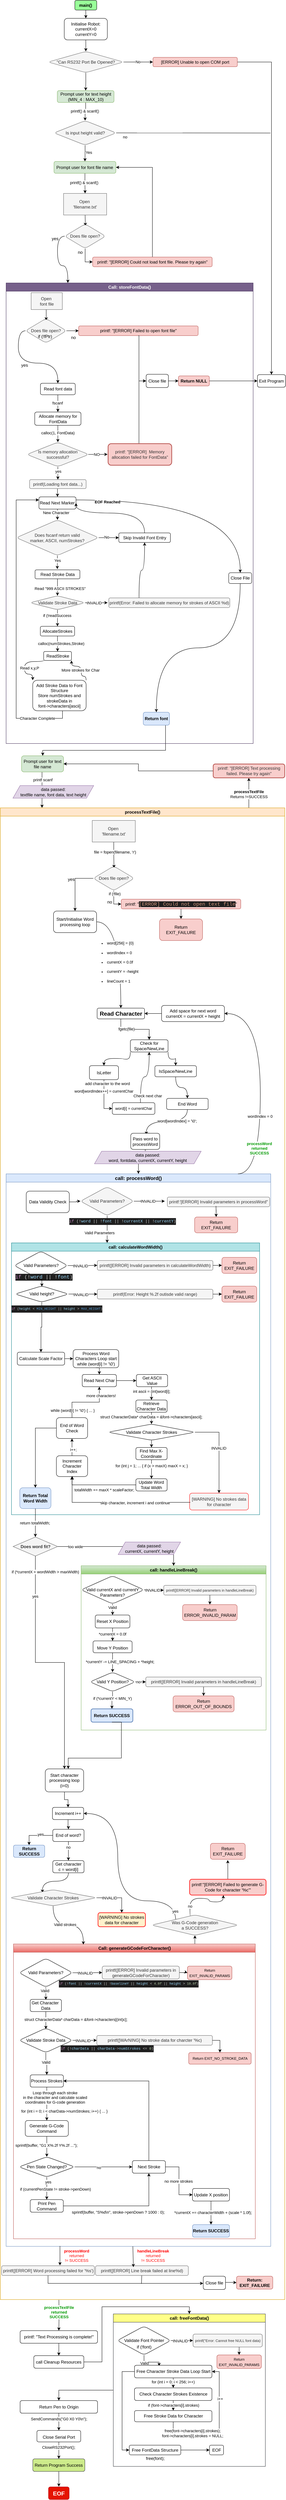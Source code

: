 <mxfile version="25.0.2">
  <diagram id="processText" name="processText">
    <mxGraphModel dx="1050" dy="1886" grid="0" gridSize="10" guides="1" tooltips="1" connect="0" arrows="1" fold="1" page="1" pageScale="1" pageWidth="827" pageHeight="1169" math="0" shadow="0">
      <root>
        <mxCell id="0" />
        <mxCell id="1" parent="0" />
        <mxCell id="oojq5FccZAZtyJ_p-6VT-668" style="edgeStyle=orthogonalEdgeStyle;rounded=0;orthogonalLoop=1;jettySize=auto;html=1;exitX=0.5;exitY=1;exitDx=0;exitDy=0;" parent="1" source="eq5a8P7IdpTRvWQ2f0uo-19" target="oojq5FccZAZtyJ_p-6VT-3" edge="1">
          <mxGeometry relative="1" as="geometry" />
        </mxCell>
        <mxCell id="eq5a8P7IdpTRvWQ2f0uo-19" value="&lt;b&gt;main()&lt;/b&gt;" style="rounded=1;whiteSpace=wrap;html=1;fillColor=#99FF99;" parent="1" vertex="1">
          <mxGeometry x="235.45" y="-1123" width="61" height="27" as="geometry" />
        </mxCell>
        <mxCell id="Ag3rg4LRfrvqD565A-uZ-129" style="edgeStyle=orthogonalEdgeStyle;rounded=0;orthogonalLoop=1;jettySize=auto;html=1;exitX=0.5;exitY=1;exitDx=0;exitDy=0;entryX=0.506;entryY=0.082;entryDx=0;entryDy=0;entryPerimeter=0;" parent="1" source="Ag3rg4LRfrvqD565A-uZ-130" target="Ag3rg4LRfrvqD565A-uZ-132" edge="1">
          <mxGeometry relative="1" as="geometry">
            <mxPoint x="378.76" y="-384.267" as="targetPoint" />
            <mxPoint x="378.76" y="-423" as="sourcePoint" />
          </mxGeometry>
        </mxCell>
        <mxCell id="Ag3rg4LRfrvqD565A-uZ-130" value="Open&amp;nbsp;&lt;br&gt;&#39;filename.txt&#39;" style="rounded=0;whiteSpace=wrap;html=1;fillColor=#f5f5f5;strokeColor=#666666;fontColor=#333333;" parent="1" vertex="1">
          <mxGeometry x="204" y="-586" width="120" height="60" as="geometry" />
        </mxCell>
        <mxCell id="Ag3rg4LRfrvqD565A-uZ-131" style="edgeStyle=orthogonalEdgeStyle;rounded=0;orthogonalLoop=1;jettySize=auto;html=1;exitX=0.5;exitY=1;exitDx=0;exitDy=0;entryX=0;entryY=0.5;entryDx=0;entryDy=0;" parent="1" source="Ag3rg4LRfrvqD565A-uZ-132" target="Ag3rg4LRfrvqD565A-uZ-133" edge="1">
          <mxGeometry relative="1" as="geometry">
            <mxPoint x="264.14" y="-391.467" as="targetPoint" />
          </mxGeometry>
        </mxCell>
        <mxCell id="oojq5FccZAZtyJ_p-6VT-960" style="edgeStyle=orthogonalEdgeStyle;rounded=0;orthogonalLoop=1;jettySize=auto;html=1;exitX=0;exitY=0.5;exitDx=0;exitDy=0;entryX=0.25;entryY=0;entryDx=0;entryDy=0;curved=1;" parent="1" source="Ag3rg4LRfrvqD565A-uZ-132" target="oojq5FccZAZtyJ_p-6VT-762" edge="1">
          <mxGeometry relative="1" as="geometry" />
        </mxCell>
        <mxCell id="Ag3rg4LRfrvqD565A-uZ-132" value="Does file open?" style="rhombus;whiteSpace=wrap;html=1;rounded=1;shadow=0;fillColor=#f5f5f5;fontColor=#333333;strokeColor=#666666;" parent="1" vertex="1">
          <mxGeometry x="207.14" y="-501" width="114" height="68" as="geometry" />
        </mxCell>
        <mxCell id="oojq5FccZAZtyJ_p-6VT-35" style="edgeStyle=orthogonalEdgeStyle;rounded=0;orthogonalLoop=1;jettySize=auto;html=1;exitX=0.5;exitY=0;exitDx=0;exitDy=0;entryX=1;entryY=0.5;entryDx=0;entryDy=0;" parent="1" source="Ag3rg4LRfrvqD565A-uZ-133" target="oojq5FccZAZtyJ_p-6VT-26" edge="1">
          <mxGeometry relative="1" as="geometry" />
        </mxCell>
        <mxCell id="Ag3rg4LRfrvqD565A-uZ-133" value="printf: &quot;[ERROR] Could not load font file. Please try again&quot;" style="rounded=1;whiteSpace=wrap;html=1;fillColor=#f8cecc;strokeColor=#b85450;" parent="1" vertex="1">
          <mxGeometry x="285" y="-409" width="332.86" height="27" as="geometry" />
        </mxCell>
        <mxCell id="Ag3rg4LRfrvqD565A-uZ-134" value="no" style="text;html=1;align=center;verticalAlign=middle;resizable=0;points=[];autosize=1;strokeColor=none;fillColor=none;" parent="1" vertex="1">
          <mxGeometry x="234.14" y="-435" width="31" height="26" as="geometry" />
        </mxCell>
        <mxCell id="oojq5FccZAZtyJ_p-6VT-7" value="" style="edgeStyle=orthogonalEdgeStyle;rounded=0;orthogonalLoop=1;jettySize=auto;html=1;" parent="1" source="oojq5FccZAZtyJ_p-6VT-3" target="oojq5FccZAZtyJ_p-6VT-6" edge="1">
          <mxGeometry relative="1" as="geometry" />
        </mxCell>
        <mxCell id="oojq5FccZAZtyJ_p-6VT-3" value="Initialise Robot:&lt;br&gt;&amp;nbsp;currentX=0&amp;nbsp;&lt;div&gt;currentY=0&lt;/div&gt;" style="rounded=1;whiteSpace=wrap;html=1;" parent="1" vertex="1">
          <mxGeometry x="205.95" y="-1073" width="120" height="60" as="geometry" />
        </mxCell>
        <mxCell id="oojq5FccZAZtyJ_p-6VT-9" value="" style="edgeStyle=orthogonalEdgeStyle;rounded=0;orthogonalLoop=1;jettySize=auto;html=1;exitX=1;exitY=0.5;exitDx=0;exitDy=0;" parent="1" source="oojq5FccZAZtyJ_p-6VT-6" target="oojq5FccZAZtyJ_p-6VT-8" edge="1">
          <mxGeometry relative="1" as="geometry" />
        </mxCell>
        <mxCell id="oojq5FccZAZtyJ_p-6VT-10" value="No" style="edgeLabel;html=1;align=center;verticalAlign=middle;resizable=0;points=[];" parent="oojq5FccZAZtyJ_p-6VT-9" vertex="1" connectable="0">
          <mxGeometry x="-0.037" y="1" relative="1" as="geometry">
            <mxPoint as="offset" />
          </mxGeometry>
        </mxCell>
        <mxCell id="oojq5FccZAZtyJ_p-6VT-23" style="edgeStyle=orthogonalEdgeStyle;rounded=0;orthogonalLoop=1;jettySize=auto;html=1;exitX=0.5;exitY=1;exitDx=0;exitDy=0;entryX=0.5;entryY=0;entryDx=0;entryDy=0;" parent="1" source="oojq5FccZAZtyJ_p-6VT-6" target="oojq5FccZAZtyJ_p-6VT-17" edge="1">
          <mxGeometry relative="1" as="geometry" />
        </mxCell>
        <mxCell id="oojq5FccZAZtyJ_p-6VT-6" value="&quot;Can RS232 Port Be Opened?" style="rhombus;whiteSpace=wrap;html=1;rounded=1;fillColor=#f5f5f5;fontColor=#333333;strokeColor=#666666;" parent="1" vertex="1">
          <mxGeometry x="160.95" y="-981" width="210" height="59" as="geometry" />
        </mxCell>
        <mxCell id="oojq5FccZAZtyJ_p-6VT-14" value="" style="edgeStyle=orthogonalEdgeStyle;rounded=0;orthogonalLoop=1;jettySize=auto;html=1;" parent="1" source="oojq5FccZAZtyJ_p-6VT-8" target="oojq5FccZAZtyJ_p-6VT-13" edge="1">
          <mxGeometry relative="1" as="geometry" />
        </mxCell>
        <mxCell id="oojq5FccZAZtyJ_p-6VT-8" value="[ERROR] Unable to open COM port" style="whiteSpace=wrap;html=1;rounded=1;fillColor=#f8cecc;strokeColor=#b85450;" parent="1" vertex="1">
          <mxGeometry x="453" y="-964.5" width="235" height="26" as="geometry" />
        </mxCell>
        <mxCell id="oojq5FccZAZtyJ_p-6VT-13" value="Exit Program" style="whiteSpace=wrap;html=1;rounded=1;" parent="1" vertex="1">
          <mxGeometry x="744" y="-82" width="78" height="35" as="geometry" />
        </mxCell>
        <mxCell id="oojq5FccZAZtyJ_p-6VT-15" style="edgeStyle=orthogonalEdgeStyle;rounded=0;orthogonalLoop=1;jettySize=auto;html=1;exitX=0.5;exitY=1;exitDx=0;exitDy=0;entryX=0.5;entryY=0;entryDx=0;entryDy=0;" parent="1" source="oojq5FccZAZtyJ_p-6VT-17" target="oojq5FccZAZtyJ_p-6VT-22" edge="1">
          <mxGeometry relative="1" as="geometry">
            <mxPoint x="264.4" y="-800.28" as="targetPoint" />
          </mxGeometry>
        </mxCell>
        <mxCell id="oojq5FccZAZtyJ_p-6VT-16" value="printf() &amp;amp; scanf()" style="edgeLabel;html=1;align=center;verticalAlign=middle;resizable=0;points=[];" parent="oojq5FccZAZtyJ_p-6VT-15" vertex="1" connectable="0">
          <mxGeometry x="-0.095" y="-3" relative="1" as="geometry">
            <mxPoint as="offset" />
          </mxGeometry>
        </mxCell>
        <mxCell id="oojq5FccZAZtyJ_p-6VT-17" value="Prompt user for text height&lt;br&gt;(MIN_4 : MAX_10)" style="rounded=1;whiteSpace=wrap;html=1;fillColor=#d5e8d4;strokeColor=#82b366;" parent="1" vertex="1">
          <mxGeometry x="186.55" y="-872.0" width="158" height="33" as="geometry" />
        </mxCell>
        <mxCell id="oojq5FccZAZtyJ_p-6VT-20" style="edgeStyle=orthogonalEdgeStyle;rounded=0;orthogonalLoop=1;jettySize=auto;html=1;exitX=0.5;exitY=1;exitDx=0;exitDy=0;curved=1;entryX=0.5;entryY=0;entryDx=0;entryDy=0;" parent="1" source="oojq5FccZAZtyJ_p-6VT-22" target="oojq5FccZAZtyJ_p-6VT-26" edge="1">
          <mxGeometry relative="1" as="geometry">
            <mxPoint x="119" y="-710.36" as="targetPoint" />
          </mxGeometry>
        </mxCell>
        <mxCell id="oojq5FccZAZtyJ_p-6VT-21" value="Yes" style="edgeLabel;html=1;align=center;verticalAlign=middle;resizable=0;points=[];" parent="oojq5FccZAZtyJ_p-6VT-20" vertex="1" connectable="0">
          <mxGeometry x="-0.224" y="3" relative="1" as="geometry">
            <mxPoint x="7" y="2" as="offset" />
          </mxGeometry>
        </mxCell>
        <mxCell id="oojq5FccZAZtyJ_p-6VT-22" value="Is input height valid?" style="rhombus;whiteSpace=wrap;html=1;rounded=1;shadow=0;fillColor=#f5f5f5;fontColor=#333333;strokeColor=#666666;" parent="1" vertex="1">
          <mxGeometry x="177.5" y="-788.36" width="173" height="68" as="geometry" />
        </mxCell>
        <mxCell id="oojq5FccZAZtyJ_p-6VT-24" style="edgeStyle=orthogonalEdgeStyle;rounded=0;orthogonalLoop=1;jettySize=auto;html=1;exitX=0.5;exitY=1;exitDx=0;exitDy=0;entryX=0.5;entryY=0;entryDx=0;entryDy=0;" parent="1" source="oojq5FccZAZtyJ_p-6VT-26" target="Ag3rg4LRfrvqD565A-uZ-130" edge="1">
          <mxGeometry relative="1" as="geometry">
            <mxPoint x="266.04" y="-583" as="targetPoint" />
          </mxGeometry>
        </mxCell>
        <mxCell id="oojq5FccZAZtyJ_p-6VT-25" value="printf() &amp;amp; scanf()" style="edgeLabel;html=1;align=center;verticalAlign=middle;resizable=0;points=[];" parent="oojq5FccZAZtyJ_p-6VT-24" vertex="1" connectable="0">
          <mxGeometry x="-0.095" y="-3" relative="1" as="geometry">
            <mxPoint as="offset" />
          </mxGeometry>
        </mxCell>
        <mxCell id="oojq5FccZAZtyJ_p-6VT-26" value="Prompt user for font file name" style="rounded=1;whiteSpace=wrap;html=1;fillColor=#d5e8d4;strokeColor=#82b366;" parent="1" vertex="1">
          <mxGeometry x="177.33" y="-675" width="172.43" height="33" as="geometry" />
        </mxCell>
        <mxCell id="Ag3rg4LRfrvqD565A-uZ-135" value="yes" style="text;html=1;align=center;verticalAlign=middle;resizable=0;points=[];autosize=1;strokeColor=none;fillColor=none;" parent="1" vertex="1">
          <mxGeometry x="161.5" y="-473" width="37" height="26" as="geometry" />
        </mxCell>
        <mxCell id="oojq5FccZAZtyJ_p-6VT-86" value="" style="edgeStyle=orthogonalEdgeStyle;rounded=0;orthogonalLoop=1;jettySize=auto;html=1;" parent="1" source="oojq5FccZAZtyJ_p-6VT-83" target="oojq5FccZAZtyJ_p-6VT-62" edge="1">
          <mxGeometry relative="1" as="geometry">
            <mxPoint x="560.5" y="1018.5" as="targetPoint" />
            <Array as="points">
              <mxPoint x="144" y="1090" />
              <mxPoint x="144" y="1090" />
            </Array>
          </mxGeometry>
        </mxCell>
        <mxCell id="oojq5FccZAZtyJ_p-6VT-698" value="printf scanf" style="edgeLabel;html=1;align=center;verticalAlign=middle;resizable=0;points=[];" parent="oojq5FccZAZtyJ_p-6VT-86" vertex="1" connectable="0">
          <mxGeometry x="-0.568" y="2" relative="1" as="geometry">
            <mxPoint as="offset" />
          </mxGeometry>
        </mxCell>
        <mxCell id="oojq5FccZAZtyJ_p-6VT-83" value="Prompt user for text file name" style="whiteSpace=wrap;html=1;rounded=1;fillColor=#d5e8d4;strokeColor=#82b366;" parent="1" vertex="1">
          <mxGeometry x="87.0" y="978.07" width="117" height="45" as="geometry" />
        </mxCell>
        <mxCell id="oojq5FccZAZtyJ_p-6VT-84" value="" style="edgeStyle=orthogonalEdgeStyle;rounded=0;orthogonalLoop=1;jettySize=auto;html=1;exitX=0.5;exitY=1;exitDx=0;exitDy=0;" parent="1" source="oojq5FccZAZtyJ_p-6VT-788" target="oojq5FccZAZtyJ_p-6VT-83" edge="1">
          <mxGeometry relative="1" as="geometry">
            <mxPoint x="491.875" y="876.875" as="targetPoint" />
            <mxPoint x="438.5" y="817" as="sourcePoint" />
            <Array as="points">
              <mxPoint x="488" y="963" />
              <mxPoint x="146" y="963" />
            </Array>
          </mxGeometry>
        </mxCell>
        <mxCell id="oojq5FccZAZtyJ_p-6VT-171" value="data passed:&lt;br&gt;textfile name, font data, text height" style="shape=parallelogram;perimeter=parallelogramPerimeter;whiteSpace=wrap;html=1;fixedSize=1;fillColor=#e1d5e7;strokeColor=#9673a6;" parent="1" vertex="1">
          <mxGeometry x="63.0" y="1061" width="225" height="35" as="geometry" />
        </mxCell>
        <mxCell id="oojq5FccZAZtyJ_p-6VT-699" style="edgeStyle=orthogonalEdgeStyle;rounded=0;orthogonalLoop=1;jettySize=auto;html=1;exitX=0.914;exitY=0;exitDx=0;exitDy=0;exitPerimeter=0;" parent="1" source="oojq5FccZAZtyJ_p-6VT-62" target="oojq5FccZAZtyJ_p-6VT-700" edge="1">
          <mxGeometry relative="1" as="geometry">
            <mxPoint x="746" y="1074" as="targetPoint" />
            <Array as="points">
              <mxPoint x="720" y="1124" />
            </Array>
          </mxGeometry>
        </mxCell>
        <mxCell id="oojq5FccZAZtyJ_p-6VT-701" value="&lt;b&gt;processTextFile&lt;br&gt;&lt;/b&gt;Returns !=SUCCESS" style="edgeLabel;html=1;align=center;verticalAlign=middle;resizable=0;points=[];" parent="oojq5FccZAZtyJ_p-6VT-699" vertex="1" connectable="0">
          <mxGeometry x="0.234" relative="1" as="geometry">
            <mxPoint as="offset" />
          </mxGeometry>
        </mxCell>
        <mxCell id="oojq5FccZAZtyJ_p-6VT-62" value="processTextFile()" style="swimlane;whiteSpace=wrap;html=1;fillColor=#ffe6cc;strokeColor=#d79b00;startSize=23;" parent="1" vertex="1">
          <mxGeometry x="28" y="1123" width="792" height="4149" as="geometry" />
        </mxCell>
        <mxCell id="oojq5FccZAZtyJ_p-6VT-89" style="edgeStyle=orthogonalEdgeStyle;rounded=0;orthogonalLoop=1;jettySize=auto;html=1;exitX=0.5;exitY=1;exitDx=0;exitDy=0;entryX=0.506;entryY=0.082;entryDx=0;entryDy=0;entryPerimeter=0;" parent="oojq5FccZAZtyJ_p-6VT-62" source="oojq5FccZAZtyJ_p-6VT-90" target="oojq5FccZAZtyJ_p-6VT-92" edge="1">
          <mxGeometry relative="1" as="geometry">
            <mxPoint x="430.45" y="278.733" as="targetPoint" />
            <mxPoint x="430.45" y="240" as="sourcePoint" />
          </mxGeometry>
        </mxCell>
        <mxCell id="oojq5FccZAZtyJ_p-6VT-130" value="file = fopen(filename, &#39;r&#39;)" style="edgeLabel;html=1;align=center;verticalAlign=middle;resizable=0;points=[];" parent="oojq5FccZAZtyJ_p-6VT-89" vertex="1" connectable="0">
          <mxGeometry x="-0.235" y="3" relative="1" as="geometry">
            <mxPoint as="offset" />
          </mxGeometry>
        </mxCell>
        <mxCell id="oojq5FccZAZtyJ_p-6VT-90" value="Open&amp;nbsp;&lt;br&gt;&#39;filename.txt&#39;" style="rounded=0;whiteSpace=wrap;html=1;fillColor=#f5f5f5;strokeColor=#666666;fontColor=#333333;" parent="oojq5FccZAZtyJ_p-6VT-62" vertex="1">
          <mxGeometry x="255.83" y="35" width="120" height="60" as="geometry" />
        </mxCell>
        <mxCell id="oojq5FccZAZtyJ_p-6VT-91" style="edgeStyle=orthogonalEdgeStyle;rounded=0;orthogonalLoop=1;jettySize=auto;html=1;exitX=0.5;exitY=1;exitDx=0;exitDy=0;entryX=0;entryY=0.5;entryDx=0;entryDy=0;" parent="oojq5FccZAZtyJ_p-6VT-62" source="oojq5FccZAZtyJ_p-6VT-92" target="oojq5FccZAZtyJ_p-6VT-93" edge="1">
          <mxGeometry relative="1" as="geometry">
            <mxPoint x="315.83" y="271.533" as="targetPoint" />
          </mxGeometry>
        </mxCell>
        <mxCell id="oojq5FccZAZtyJ_p-6VT-606" value="if (!file)" style="edgeLabel;html=1;align=center;verticalAlign=middle;resizable=0;points=[];" parent="oojq5FccZAZtyJ_p-6VT-91" vertex="1" connectable="0">
          <mxGeometry x="-0.687" y="2" relative="1" as="geometry">
            <mxPoint as="offset" />
          </mxGeometry>
        </mxCell>
        <mxCell id="oojq5FccZAZtyJ_p-6VT-97" value="" style="edgeStyle=orthogonalEdgeStyle;rounded=0;orthogonalLoop=1;jettySize=auto;html=1;exitX=0;exitY=0.5;exitDx=0;exitDy=0;" parent="oojq5FccZAZtyJ_p-6VT-62" source="oojq5FccZAZtyJ_p-6VT-92" target="oojq5FccZAZtyJ_p-6VT-96" edge="1">
          <mxGeometry relative="1" as="geometry" />
        </mxCell>
        <mxCell id="oojq5FccZAZtyJ_p-6VT-92" value="Does file open?" style="rhombus;whiteSpace=wrap;html=1;rounded=1;shadow=0;fillColor=#f5f5f5;fontColor=#333333;strokeColor=#666666;" parent="oojq5FccZAZtyJ_p-6VT-62" vertex="1">
          <mxGeometry x="258.83" y="162" width="114" height="68" as="geometry" />
        </mxCell>
        <mxCell id="oojq5FccZAZtyJ_p-6VT-133" value="" style="edgeStyle=orthogonalEdgeStyle;rounded=0;orthogonalLoop=1;jettySize=auto;html=1;" parent="oojq5FccZAZtyJ_p-6VT-62" source="oojq5FccZAZtyJ_p-6VT-93" target="oojq5FccZAZtyJ_p-6VT-132" edge="1">
          <mxGeometry relative="1" as="geometry" />
        </mxCell>
        <mxCell id="oojq5FccZAZtyJ_p-6VT-93" value="printf: &quot;&lt;span style=&quot;color: rgb(206, 145, 120); background-color: rgb(31, 31, 31); font-family: Consolas, &amp;quot;Courier New&amp;quot;, monospace; font-size: 14px; white-space: pre;&quot;&gt;[ERROR] Could not open text file&lt;/span&gt;&lt;span style=&quot;background-color: initial;&quot;&gt;&quot;&lt;/span&gt;" style="rounded=1;whiteSpace=wrap;html=1;fillColor=#f8cecc;strokeColor=#b85450;" parent="oojq5FccZAZtyJ_p-6VT-62" vertex="1">
          <mxGeometry x="336.69" y="254" width="332.86" height="27" as="geometry" />
        </mxCell>
        <mxCell id="oojq5FccZAZtyJ_p-6VT-94" value="no" style="text;html=1;align=center;verticalAlign=middle;resizable=0;points=[];autosize=1;strokeColor=none;fillColor=none;" parent="oojq5FccZAZtyJ_p-6VT-62" vertex="1">
          <mxGeometry x="288" y="249" width="31" height="26" as="geometry" />
        </mxCell>
        <mxCell id="oojq5FccZAZtyJ_p-6VT-95" value="yes" style="text;html=1;align=center;verticalAlign=middle;resizable=0;points=[];autosize=1;strokeColor=none;fillColor=none;" parent="oojq5FccZAZtyJ_p-6VT-62" vertex="1">
          <mxGeometry x="178" y="186" width="37" height="26" as="geometry" />
        </mxCell>
        <mxCell id="oojq5FccZAZtyJ_p-6VT-96" value="Start/Initialise Word processing loop" style="whiteSpace=wrap;html=1;rounded=1;shadow=0;" parent="oojq5FccZAZtyJ_p-6VT-62" vertex="1">
          <mxGeometry x="148" y="287" width="120" height="60" as="geometry" />
        </mxCell>
        <mxCell id="oojq5FccZAZtyJ_p-6VT-100" value="Add space for next word&lt;br&gt;currentX = currentX + height" style="whiteSpace=wrap;html=1;rounded=1;shadow=0;" parent="oojq5FccZAZtyJ_p-6VT-62" vertex="1">
          <mxGeometry x="449" y="549.5" width="175" height="45" as="geometry" />
        </mxCell>
        <mxCell id="oojq5FccZAZtyJ_p-6VT-132" value="Return EXIT_FAILURE" style="whiteSpace=wrap;html=1;fillColor=#f8cecc;strokeColor=#b85450;rounded=1;" parent="oojq5FccZAZtyJ_p-6VT-62" vertex="1">
          <mxGeometry x="443.12" y="309" width="120" height="60" as="geometry" />
        </mxCell>
        <mxCell id="oojq5FccZAZtyJ_p-6VT-278" style="edgeStyle=orthogonalEdgeStyle;rounded=0;orthogonalLoop=1;jettySize=auto;html=1;exitX=1;exitY=1;exitDx=0;exitDy=0;entryX=0.5;entryY=0;entryDx=0;entryDy=0;curved=1;" parent="oojq5FccZAZtyJ_p-6VT-62" source="oojq5FccZAZtyJ_p-6VT-279" target="oojq5FccZAZtyJ_p-6VT-281" edge="1">
          <mxGeometry relative="1" as="geometry" />
        </mxCell>
        <mxCell id="oojq5FccZAZtyJ_p-6VT-279" value="Check for Space/NewLine" style="rounded=1;whiteSpace=wrap;html=1;" parent="oojq5FccZAZtyJ_p-6VT-62" vertex="1">
          <mxGeometry x="362" y="645" width="105" height="34" as="geometry" />
        </mxCell>
        <mxCell id="oojq5FccZAZtyJ_p-6VT-280" style="edgeStyle=orthogonalEdgeStyle;rounded=0;orthogonalLoop=1;jettySize=auto;html=1;exitX=0.5;exitY=1;exitDx=0;exitDy=0;curved=1;entryX=0.538;entryY=0.098;entryDx=0;entryDy=0;entryPerimeter=0;" parent="oojq5FccZAZtyJ_p-6VT-62" source="oojq5FccZAZtyJ_p-6VT-609" target="oojq5FccZAZtyJ_p-6VT-283" edge="1">
          <mxGeometry relative="1" as="geometry">
            <mxPoint x="481.583" y="882" as="targetPoint" />
          </mxGeometry>
        </mxCell>
        <mxCell id="oojq5FccZAZtyJ_p-6VT-611" value="word[wordIndex] = &#39;\0&#39;;" style="edgeLabel;html=1;align=center;verticalAlign=middle;resizable=0;points=[];" parent="oojq5FccZAZtyJ_p-6VT-280" vertex="1" connectable="0">
          <mxGeometry x="-0.321" y="-1" relative="1" as="geometry">
            <mxPoint as="offset" />
          </mxGeometry>
        </mxCell>
        <mxCell id="oojq5FccZAZtyJ_p-6VT-281" value="IsSpace/NewLine" style="rounded=1;whiteSpace=wrap;html=1;" parent="oojq5FccZAZtyJ_p-6VT-62" vertex="1">
          <mxGeometry x="430.35" y="717" width="115.65" height="31" as="geometry" />
        </mxCell>
        <mxCell id="oojq5FccZAZtyJ_p-6VT-282" style="edgeStyle=orthogonalEdgeStyle;rounded=0;orthogonalLoop=1;jettySize=auto;html=1;exitX=0;exitY=1;exitDx=0;exitDy=0;curved=1;" parent="oojq5FccZAZtyJ_p-6VT-62" source="oojq5FccZAZtyJ_p-6VT-279" target="oojq5FccZAZtyJ_p-6VT-286" edge="1">
          <mxGeometry relative="1" as="geometry">
            <mxPoint x="285.935" y="917.903" as="targetPoint" />
            <mxPoint x="287" y="705" as="sourcePoint" />
          </mxGeometry>
        </mxCell>
        <mxCell id="oojq5FccZAZtyJ_p-6VT-283" value="Pass word to processWord" style="rounded=1;whiteSpace=wrap;html=1;" parent="oojq5FccZAZtyJ_p-6VT-62" vertex="1">
          <mxGeometry x="363.17" y="905" width="80.65" height="45" as="geometry" />
        </mxCell>
        <mxCell id="oojq5FccZAZtyJ_p-6VT-284" style="edgeStyle=orthogonalEdgeStyle;rounded=0;orthogonalLoop=1;jettySize=auto;html=1;exitX=0.5;exitY=1;exitDx=0;exitDy=0;entryX=0;entryY=0.5;entryDx=0;entryDy=0;" parent="oojq5FccZAZtyJ_p-6VT-62" source="oojq5FccZAZtyJ_p-6VT-286" target="oojq5FccZAZtyJ_p-6VT-289" edge="1">
          <mxGeometry relative="1" as="geometry" />
        </mxCell>
        <mxCell id="oojq5FccZAZtyJ_p-6VT-285" value="add character to the word" style="edgeLabel;html=1;align=center;verticalAlign=middle;resizable=0;points=[];" parent="oojq5FccZAZtyJ_p-6VT-284" vertex="1" connectable="0">
          <mxGeometry x="-0.204" y="-1" relative="1" as="geometry">
            <mxPoint x="10" y="-30" as="offset" />
          </mxGeometry>
        </mxCell>
        <mxCell id="oojq5FccZAZtyJ_p-6VT-608" value="word[wordIndex++] = currentChar" style="edgeLabel;html=1;align=center;verticalAlign=middle;resizable=0;points=[];" parent="oojq5FccZAZtyJ_p-6VT-284" vertex="1" connectable="0">
          <mxGeometry x="-0.383" y="-1" relative="1" as="geometry">
            <mxPoint as="offset" />
          </mxGeometry>
        </mxCell>
        <mxCell id="oojq5FccZAZtyJ_p-6VT-286" value="IsLetter" style="rounded=1;whiteSpace=wrap;html=1;" parent="oojq5FccZAZtyJ_p-6VT-62" vertex="1">
          <mxGeometry x="248.0" y="717" width="81" height="39" as="geometry" />
        </mxCell>
        <mxCell id="oojq5FccZAZtyJ_p-6VT-287" style="edgeStyle=orthogonalEdgeStyle;rounded=0;orthogonalLoop=1;jettySize=auto;html=1;curved=1;entryX=0.5;entryY=1;entryDx=0;entryDy=0;" parent="oojq5FccZAZtyJ_p-6VT-62" source="oojq5FccZAZtyJ_p-6VT-289" target="oojq5FccZAZtyJ_p-6VT-279" edge="1">
          <mxGeometry relative="1" as="geometry">
            <mxPoint x="362" y="834" as="sourcePoint" />
            <mxPoint x="399" y="715" as="targetPoint" />
            <Array as="points">
              <mxPoint x="390" y="748" />
              <mxPoint x="415" y="748" />
            </Array>
          </mxGeometry>
        </mxCell>
        <mxCell id="oojq5FccZAZtyJ_p-6VT-288" value="Check next char" style="edgeLabel;html=1;align=center;verticalAlign=middle;resizable=0;points=[];" parent="oojq5FccZAZtyJ_p-6VT-287" vertex="1" connectable="0">
          <mxGeometry x="0.427" relative="1" as="geometry">
            <mxPoint x="-5" y="74" as="offset" />
          </mxGeometry>
        </mxCell>
        <mxCell id="oojq5FccZAZtyJ_p-6VT-289" value="&lt;span style=&quot;font-size: 11px; text-wrap: nowrap; background-color: rgb(255, 255, 255);&quot;&gt;word[i] = currentChar&lt;/span&gt;" style="whiteSpace=wrap;html=1;rounded=1;" parent="oojq5FccZAZtyJ_p-6VT-62" vertex="1">
          <mxGeometry x="311.7" y="820" width="118.65" height="32.5" as="geometry" />
        </mxCell>
        <mxCell id="oojq5FccZAZtyJ_p-6VT-291" style="edgeStyle=orthogonalEdgeStyle;rounded=0;orthogonalLoop=1;jettySize=auto;html=1;exitX=0.5;exitY=1;exitDx=0;exitDy=0;entryX=0.5;entryY=0;entryDx=0;entryDy=0;" parent="oojq5FccZAZtyJ_p-6VT-62" target="oojq5FccZAZtyJ_p-6VT-279" edge="1">
          <mxGeometry relative="1" as="geometry">
            <mxPoint x="413.5" y="629.0" as="sourcePoint" />
          </mxGeometry>
        </mxCell>
        <mxCell id="eq5a8P7IdpTRvWQ2f0uo-113" value="&lt;p class=&quot;MsoNormal&quot;&gt;&lt;span style=&quot;line-height: 110%;&quot;&gt;&lt;font style=&quot;font-size: 14px;&quot;&gt;call: processWord()&lt;/font&gt;&lt;font color=&quot;#4472c4&quot;&gt;&lt;span style=&quot;font-size: 12pt; font-size: 12pt;&quot;&gt;&lt;/span&gt;&lt;/font&gt;&lt;/span&gt;&lt;/p&gt;" style="swimlane;whiteSpace=wrap;html=1;fillColor=#dae8fc;strokeColor=#6c8ebf;" parent="oojq5FccZAZtyJ_p-6VT-62" vertex="1">
          <mxGeometry x="16" y="1018" width="737" height="2983" as="geometry" />
        </mxCell>
        <mxCell id="oojq5FccZAZtyJ_p-6VT-583" style="edgeStyle=orthogonalEdgeStyle;rounded=0;orthogonalLoop=1;jettySize=auto;html=1;exitX=0.75;exitY=0;exitDx=0;exitDy=0;entryX=0.5;entryY=1;entryDx=0;entryDy=0;" parent="eq5a8P7IdpTRvWQ2f0uo-113" source="eq5a8P7IdpTRvWQ2f0uo-128" target="oojq5FccZAZtyJ_p-6VT-966" edge="1">
          <mxGeometry relative="1" as="geometry">
            <mxPoint x="472.519" y="2169" as="targetPoint" />
          </mxGeometry>
        </mxCell>
        <mxCell id="eq5a8P7IdpTRvWQ2f0uo-128" value="Call: generateGCodeForCharacter()" style="swimlane;whiteSpace=wrap;html=1;fillColor=#f8cecc;strokeColor=#b85450;gradientColor=#ea6b66;" parent="eq5a8P7IdpTRvWQ2f0uo-113" vertex="1">
          <mxGeometry x="20.5" y="2142" width="673.5" height="820" as="geometry">
            <mxRectangle x="46" y="715" width="156" height="26" as="alternateBounds" />
          </mxGeometry>
        </mxCell>
        <mxCell id="oojq5FccZAZtyJ_p-6VT-621" style="edgeStyle=orthogonalEdgeStyle;rounded=0;orthogonalLoop=1;jettySize=auto;html=1;exitX=1;exitY=0.5;exitDx=0;exitDy=0;" parent="eq5a8P7IdpTRvWQ2f0uo-128" source="oojq5FccZAZtyJ_p-6VT-623" target="oojq5FccZAZtyJ_p-6VT-624" edge="1">
          <mxGeometry relative="1" as="geometry" />
        </mxCell>
        <mxCell id="oojq5FccZAZtyJ_p-6VT-622" value="INVALID" style="edgeLabel;html=1;align=center;verticalAlign=middle;resizable=0;points=[];" parent="oojq5FccZAZtyJ_p-6VT-621" vertex="1" connectable="0">
          <mxGeometry x="-0.153" y="-1" relative="1" as="geometry">
            <mxPoint as="offset" />
          </mxGeometry>
        </mxCell>
        <mxCell id="oojq5FccZAZtyJ_p-6VT-623" value="Valid Parameters?" style="rhombus;whiteSpace=wrap;html=1;rounded=1;" parent="eq5a8P7IdpTRvWQ2f0uo-128" vertex="1">
          <mxGeometry x="15.71" y="40" width="148.83" height="80" as="geometry" />
        </mxCell>
        <mxCell id="oojq5FccZAZtyJ_p-6VT-624" value="printf([ERROR] Invalid parameters in generateGCodeForCharacter)" style="rounded=1;whiteSpace=wrap;html=1;fillColor=#f5f5f5;strokeColor=#666666;fontColor=#333333;" parent="eq5a8P7IdpTRvWQ2f0uo-128" vertex="1">
          <mxGeometry x="247.04" y="61.5" width="214.96" height="36" as="geometry" />
        </mxCell>
        <mxCell id="oojq5FccZAZtyJ_p-6VT-625" value="&lt;font style=&quot;font-size: 10px;&quot;&gt;Return EXIT_INVALID_PARAMS&lt;/font&gt;" style="whiteSpace=wrap;html=1;fillColor=#f8cecc;strokeColor=#b85450;rounded=1;" parent="eq5a8P7IdpTRvWQ2f0uo-128" vertex="1">
          <mxGeometry x="484.5" y="61.5" width="123.96" height="37.75" as="geometry" />
        </mxCell>
        <mxCell id="oojq5FccZAZtyJ_p-6VT-626" value="" style="edgeStyle=orthogonalEdgeStyle;rounded=0;orthogonalLoop=1;jettySize=auto;html=1;exitX=1;exitY=0.5;exitDx=0;exitDy=0;" parent="eq5a8P7IdpTRvWQ2f0uo-128" source="oojq5FccZAZtyJ_p-6VT-624" target="oojq5FccZAZtyJ_p-6VT-625" edge="1">
          <mxGeometry relative="1" as="geometry">
            <mxPoint x="382.557" y="91.0" as="sourcePoint" />
          </mxGeometry>
        </mxCell>
        <mxCell id="oojq5FccZAZtyJ_p-6VT-628" style="edgeStyle=orthogonalEdgeStyle;rounded=0;orthogonalLoop=1;jettySize=auto;html=1;exitX=1;exitY=0.5;exitDx=0;exitDy=0;" parent="eq5a8P7IdpTRvWQ2f0uo-128" source="oojq5FccZAZtyJ_p-6VT-630" target="oojq5FccZAZtyJ_p-6VT-631" edge="1">
          <mxGeometry relative="1" as="geometry" />
        </mxCell>
        <mxCell id="oojq5FccZAZtyJ_p-6VT-629" value="INVALID" style="edgeLabel;html=1;align=center;verticalAlign=middle;resizable=0;points=[];" parent="oojq5FccZAZtyJ_p-6VT-628" vertex="1" connectable="0">
          <mxGeometry x="-0.153" y="-1" relative="1" as="geometry">
            <mxPoint as="offset" />
          </mxGeometry>
        </mxCell>
        <mxCell id="oojq5FccZAZtyJ_p-6VT-640" style="edgeStyle=orthogonalEdgeStyle;rounded=0;orthogonalLoop=1;jettySize=auto;html=1;exitX=0.5;exitY=1;exitDx=0;exitDy=0;" parent="eq5a8P7IdpTRvWQ2f0uo-128" source="oojq5FccZAZtyJ_p-6VT-630" target="oojq5FccZAZtyJ_p-6VT-643" edge="1">
          <mxGeometry relative="1" as="geometry">
            <mxPoint x="90.286" y="374.143" as="targetPoint" />
          </mxGeometry>
        </mxCell>
        <mxCell id="oojq5FccZAZtyJ_p-6VT-641" value="Valid" style="edgeLabel;html=1;align=center;verticalAlign=middle;resizable=0;points=[];" parent="oojq5FccZAZtyJ_p-6VT-640" vertex="1" connectable="0">
          <mxGeometry x="-0.18" relative="1" as="geometry">
            <mxPoint as="offset" />
          </mxGeometry>
        </mxCell>
        <mxCell id="oojq5FccZAZtyJ_p-6VT-630" value="Validate Stroke Data" style="rhombus;whiteSpace=wrap;html=1;rounded=1;" parent="eq5a8P7IdpTRvWQ2f0uo-128" vertex="1">
          <mxGeometry x="15.71" y="234" width="148.83" height="68" as="geometry" />
        </mxCell>
        <mxCell id="oojq5FccZAZtyJ_p-6VT-631" value="printf([WArNING] No stroke data for charcter &#39;%c)" style="rounded=1;whiteSpace=wrap;html=1;fillColor=#f5f5f5;strokeColor=#666666;fontColor=#333333;" parent="eq5a8P7IdpTRvWQ2f0uo-128" vertex="1">
          <mxGeometry x="232" y="254.5" width="322" height="27" as="geometry" />
        </mxCell>
        <mxCell id="oojq5FccZAZtyJ_p-6VT-632" value="&lt;font style=&quot;font-size: 10px;&quot;&gt;Return EXIT_NO_STROKE_DATA&lt;/font&gt;" style="whiteSpace=wrap;html=1;fillColor=#f8cecc;strokeColor=#b85450;rounded=1;" parent="eq5a8P7IdpTRvWQ2f0uo-128" vertex="1">
          <mxGeometry x="488.0" y="302" width="174" height="32.25" as="geometry" />
        </mxCell>
        <mxCell id="oojq5FccZAZtyJ_p-6VT-633" value="" style="edgeStyle=orthogonalEdgeStyle;rounded=0;orthogonalLoop=1;jettySize=auto;html=1;exitX=1;exitY=0.5;exitDx=0;exitDy=0;" parent="eq5a8P7IdpTRvWQ2f0uo-128" source="oojq5FccZAZtyJ_p-6VT-631" target="oojq5FccZAZtyJ_p-6VT-632" edge="1">
          <mxGeometry relative="1" as="geometry">
            <mxPoint x="386.517" y="279.5" as="sourcePoint" />
            <mxPoint x="598.0" y="268.038" as="targetPoint" />
          </mxGeometry>
        </mxCell>
        <mxCell id="oojq5FccZAZtyJ_p-6VT-634" style="edgeStyle=orthogonalEdgeStyle;rounded=0;orthogonalLoop=1;jettySize=auto;html=1;exitX=0.5;exitY=1;exitDx=0;exitDy=0;entryX=0.501;entryY=0.04;entryDx=0;entryDy=0;entryPerimeter=0;" parent="eq5a8P7IdpTRvWQ2f0uo-128" source="oojq5FccZAZtyJ_p-6VT-635" target="oojq5FccZAZtyJ_p-6VT-630" edge="1">
          <mxGeometry relative="1" as="geometry" />
        </mxCell>
        <mxCell id="oojq5FccZAZtyJ_p-6VT-642" value="struct CharacterData* charData = &amp;amp;font-&amp;gt;characters[(int)c];" style="edgeLabel;html=1;align=center;verticalAlign=middle;resizable=0;points=[];" parent="oojq5FccZAZtyJ_p-6VT-634" vertex="1" connectable="0">
          <mxGeometry x="-0.305" y="-2" relative="1" as="geometry">
            <mxPoint x="85" y="5" as="offset" />
          </mxGeometry>
        </mxCell>
        <mxCell id="oojq5FccZAZtyJ_p-6VT-636" value="" style="edgeStyle=orthogonalEdgeStyle;rounded=0;orthogonalLoop=1;jettySize=auto;html=1;exitX=0.5;exitY=1;exitDx=0;exitDy=0;entryX=0.501;entryY=0.04;entryDx=0;entryDy=0;entryPerimeter=0;" parent="eq5a8P7IdpTRvWQ2f0uo-128" source="oojq5FccZAZtyJ_p-6VT-623" target="oojq5FccZAZtyJ_p-6VT-635" edge="1">
          <mxGeometry relative="1" as="geometry">
            <mxPoint x="159" y="4024" as="sourcePoint" />
            <mxPoint x="159" y="4052" as="targetPoint" />
          </mxGeometry>
        </mxCell>
        <mxCell id="oojq5FccZAZtyJ_p-6VT-637" value="Valid" style="edgeLabel;html=1;align=center;verticalAlign=middle;resizable=0;points=[];" parent="oojq5FccZAZtyJ_p-6VT-636" vertex="1" connectable="0">
          <mxGeometry x="-0.439" y="-3" relative="1" as="geometry">
            <mxPoint as="offset" />
          </mxGeometry>
        </mxCell>
        <mxCell id="oojq5FccZAZtyJ_p-6VT-635" value="Get Character&amp;nbsp;&lt;br&gt;Data" style="rounded=1;whiteSpace=wrap;html=1;" parent="eq5a8P7IdpTRvWQ2f0uo-128" vertex="1">
          <mxGeometry x="46.62" y="154" width="87" height="34" as="geometry" />
        </mxCell>
        <mxCell id="oojq5FccZAZtyJ_p-6VT-638" value="&lt;div style=&quot;color: rgb(204, 204, 204); background-color: rgb(31, 31, 31); font-family: Consolas, &amp;quot;Courier New&amp;quot;, monospace; line-height: 19px; white-space-collapse: preserve;&quot;&gt;&lt;font style=&quot;font-size: 9px;&quot;&gt;&lt;span style=&quot;color: rgb(197, 134, 192);&quot;&gt;if&lt;/span&gt; (&lt;span style=&quot;color: rgb(212, 212, 212);&quot;&gt;!&lt;/span&gt;&lt;span style=&quot;color: rgb(156, 220, 254);&quot;&gt;font&lt;/span&gt; &lt;span style=&quot;color: rgb(212, 212, 212);&quot;&gt;||&lt;/span&gt; &lt;span style=&quot;color: rgb(212, 212, 212);&quot;&gt;!&lt;/span&gt;&lt;span style=&quot;color: rgb(156, 220, 254);&quot;&gt;currentX&lt;/span&gt; &lt;span style=&quot;color: rgb(212, 212, 212);&quot;&gt;||&lt;/span&gt; &lt;span style=&quot;color: rgb(212, 212, 212);&quot;&gt;!&lt;/span&gt;&lt;span style=&quot;color: rgb(156, 220, 254);&quot;&gt;baselineY&lt;/span&gt; &lt;span style=&quot;color: rgb(212, 212, 212);&quot;&gt;||&lt;/span&gt; &lt;span style=&quot;color: rgb(156, 220, 254);&quot;&gt;height&lt;/span&gt; &lt;span style=&quot;color: rgb(212, 212, 212);&quot;&gt;&amp;lt;&lt;/span&gt; &lt;span style=&quot;color: rgb(181, 206, 168);&quot;&gt;4.0f&lt;/span&gt; &lt;span style=&quot;color: rgb(212, 212, 212);&quot;&gt;||&lt;/span&gt; &lt;span style=&quot;color: rgb(156, 220, 254);&quot;&gt;height&lt;/span&gt; &lt;span style=&quot;color: rgb(212, 212, 212);&quot;&gt;&amp;gt;&lt;/span&gt; &lt;span style=&quot;color: rgb(181, 206, 168);&quot;&gt;10.0f&lt;/span&gt;)&lt;/font&gt;&lt;/div&gt;" style="text;html=1;align=center;verticalAlign=middle;resizable=0;points=[];autosize=1;strokeColor=none;fillColor=none;" parent="eq5a8P7IdpTRvWQ2f0uo-128" vertex="1">
          <mxGeometry x="133.62" y="94" width="374" height="32" as="geometry" />
        </mxCell>
        <mxCell id="oojq5FccZAZtyJ_p-6VT-639" value="&lt;div style=&quot;color: rgb(204, 204, 204); background-color: rgb(31, 31, 31); font-family: Consolas, &amp;quot;Courier New&amp;quot;, monospace; line-height: 19px; white-space-collapse: preserve;&quot;&gt;&lt;font style=&quot;font-size: 10px;&quot;&gt;&lt;span style=&quot;color: rgb(197, 134, 192);&quot;&gt;if&lt;/span&gt; (&lt;span style=&quot;color: rgb(212, 212, 212);&quot;&gt;!&lt;/span&gt;&lt;span style=&quot;color: rgb(156, 220, 254);&quot;&gt;charData&lt;/span&gt; &lt;span style=&quot;color: rgb(212, 212, 212);&quot;&gt;||&lt;/span&gt; &lt;span style=&quot;color: rgb(156, 220, 254);&quot;&gt;charData&lt;/span&gt;-&amp;gt;&lt;span style=&quot;color: rgb(156, 220, 254);&quot;&gt;numStrokes&lt;/span&gt; &lt;span style=&quot;color: rgb(212, 212, 212);&quot;&gt;&amp;lt;=&lt;/span&gt; &lt;span style=&quot;color: rgb(181, 206, 168);&quot;&gt;0&lt;/span&gt;)&lt;/font&gt;&lt;/div&gt;" style="text;html=1;align=center;verticalAlign=middle;resizable=0;points=[];autosize=1;strokeColor=none;fillColor=none;" parent="eq5a8P7IdpTRvWQ2f0uo-128" vertex="1">
          <mxGeometry x="133.62" y="275" width="254" height="32" as="geometry" />
        </mxCell>
        <mxCell id="oojq5FccZAZtyJ_p-6VT-645" value="" style="edgeStyle=orthogonalEdgeStyle;rounded=0;orthogonalLoop=1;jettySize=auto;html=1;" parent="eq5a8P7IdpTRvWQ2f0uo-128" source="oojq5FccZAZtyJ_p-6VT-643" target="oojq5FccZAZtyJ_p-6VT-644" edge="1">
          <mxGeometry relative="1" as="geometry" />
        </mxCell>
        <mxCell id="oojq5FccZAZtyJ_p-6VT-650" value="for (int i = 0; i &amp;lt; charData-&amp;gt;numStrokes; i++) { ... }" style="edgeLabel;html=1;align=center;verticalAlign=middle;resizable=0;points=[];" parent="oojq5FccZAZtyJ_p-6VT-645" vertex="1" connectable="0">
          <mxGeometry x="-0.284" y="-1" relative="1" as="geometry">
            <mxPoint x="49" y="33" as="offset" />
          </mxGeometry>
        </mxCell>
        <mxCell id="oojq5FccZAZtyJ_p-6VT-651" value="Loop through each stroke &lt;br&gt;in the character and calculate scaled &lt;br&gt;coordinates for G-code generation" style="edgeLabel;html=1;align=center;verticalAlign=middle;resizable=0;points=[];" parent="oojq5FccZAZtyJ_p-6VT-645" vertex="1" connectable="0">
          <mxGeometry x="-0.437" y="-1" relative="1" as="geometry">
            <mxPoint x="23" y="3" as="offset" />
          </mxGeometry>
        </mxCell>
        <mxCell id="oojq5FccZAZtyJ_p-6VT-643" value="Process Strokes" style="rounded=1;whiteSpace=wrap;html=1;" parent="eq5a8P7IdpTRvWQ2f0uo-128" vertex="1">
          <mxGeometry x="46.63" y="364" width="92.37" height="34" as="geometry" />
        </mxCell>
        <mxCell id="oojq5FccZAZtyJ_p-6VT-647" value="" style="edgeStyle=orthogonalEdgeStyle;rounded=0;orthogonalLoop=1;jettySize=auto;html=1;" parent="eq5a8P7IdpTRvWQ2f0uo-128" source="oojq5FccZAZtyJ_p-6VT-644" target="oojq5FccZAZtyJ_p-6VT-646" edge="1">
          <mxGeometry relative="1" as="geometry" />
        </mxCell>
        <mxCell id="oojq5FccZAZtyJ_p-6VT-652" value="sprintf(buffer, &quot;G1 X%.2f Y%.2f ...&quot;);" style="edgeLabel;html=1;align=center;verticalAlign=middle;resizable=0;points=[];" parent="oojq5FccZAZtyJ_p-6VT-647" vertex="1" connectable="0">
          <mxGeometry x="-0.123" y="-2" relative="1" as="geometry">
            <mxPoint as="offset" />
          </mxGeometry>
        </mxCell>
        <mxCell id="oojq5FccZAZtyJ_p-6VT-644" value="Generate G-Code Command" style="whiteSpace=wrap;html=1;rounded=1;" parent="eq5a8P7IdpTRvWQ2f0uo-128" vertex="1">
          <mxGeometry x="32.82" y="491" width="120" height="44" as="geometry" />
        </mxCell>
        <mxCell id="oojq5FccZAZtyJ_p-6VT-649" value="" style="edgeStyle=orthogonalEdgeStyle;rounded=0;orthogonalLoop=1;jettySize=auto;html=1;" parent="eq5a8P7IdpTRvWQ2f0uo-128" source="oojq5FccZAZtyJ_p-6VT-646" target="oojq5FccZAZtyJ_p-6VT-648" edge="1">
          <mxGeometry relative="1" as="geometry" />
        </mxCell>
        <mxCell id="oojq5FccZAZtyJ_p-6VT-653" value="if (currentPenState != stroke-&amp;gt;penDown)" style="edgeLabel;html=1;align=center;verticalAlign=middle;resizable=0;points=[];" parent="oojq5FccZAZtyJ_p-6VT-649" vertex="1" connectable="0">
          <mxGeometry x="-0.194" relative="1" as="geometry">
            <mxPoint x="23" y="8" as="offset" />
          </mxGeometry>
        </mxCell>
        <mxCell id="oojq5FccZAZtyJ_p-6VT-658" value="yes" style="edgeLabel;html=1;align=center;verticalAlign=middle;resizable=0;points=[];" parent="oojq5FccZAZtyJ_p-6VT-649" vertex="1" connectable="0">
          <mxGeometry x="-0.58" y="3" relative="1" as="geometry">
            <mxPoint as="offset" />
          </mxGeometry>
        </mxCell>
        <mxCell id="oojq5FccZAZtyJ_p-6VT-657" style="edgeStyle=orthogonalEdgeStyle;rounded=0;orthogonalLoop=1;jettySize=auto;html=1;exitX=1;exitY=0.5;exitDx=0;exitDy=0;" parent="eq5a8P7IdpTRvWQ2f0uo-128" source="oojq5FccZAZtyJ_p-6VT-646" target="oojq5FccZAZtyJ_p-6VT-656" edge="1">
          <mxGeometry relative="1" as="geometry" />
        </mxCell>
        <mxCell id="oojq5FccZAZtyJ_p-6VT-659" value="no" style="edgeLabel;html=1;align=center;verticalAlign=middle;resizable=0;points=[];" parent="oojq5FccZAZtyJ_p-6VT-657" vertex="1" connectable="0">
          <mxGeometry x="-0.168" y="-2" relative="1" as="geometry">
            <mxPoint as="offset" />
          </mxGeometry>
        </mxCell>
        <mxCell id="oojq5FccZAZtyJ_p-6VT-646" value="Pen State Changed?" style="rhombus;whiteSpace=wrap;html=1;rounded=1;" parent="eq5a8P7IdpTRvWQ2f0uo-128" vertex="1">
          <mxGeometry x="15.23" y="592" width="155.18" height="56" as="geometry" />
        </mxCell>
        <mxCell id="oojq5FccZAZtyJ_p-6VT-654" style="edgeStyle=orthogonalEdgeStyle;rounded=0;orthogonalLoop=1;jettySize=auto;html=1;exitX=1;exitY=0.5;exitDx=0;exitDy=0;entryX=0.5;entryY=1;entryDx=0;entryDy=0;" parent="eq5a8P7IdpTRvWQ2f0uo-128" source="oojq5FccZAZtyJ_p-6VT-648" target="oojq5FccZAZtyJ_p-6VT-656" edge="1">
          <mxGeometry relative="1" as="geometry">
            <mxPoint x="442" y="695" as="targetPoint" />
          </mxGeometry>
        </mxCell>
        <mxCell id="oojq5FccZAZtyJ_p-6VT-655" value="sprintf(buffer, &quot;S%d\n&quot;, stroke-&amp;gt;penDown ? 1000 : 0);" style="edgeLabel;html=1;align=center;verticalAlign=middle;resizable=0;points=[];" parent="oojq5FccZAZtyJ_p-6VT-654" vertex="1" connectable="0">
          <mxGeometry x="-0.116" y="2" relative="1" as="geometry">
            <mxPoint x="7" y="19" as="offset" />
          </mxGeometry>
        </mxCell>
        <mxCell id="oojq5FccZAZtyJ_p-6VT-648" value="Print Pen Command" style="whiteSpace=wrap;html=1;rounded=1;" parent="eq5a8P7IdpTRvWQ2f0uo-128" vertex="1">
          <mxGeometry x="46.62" y="711" width="92.18" height="35" as="geometry" />
        </mxCell>
        <mxCell id="oojq5FccZAZtyJ_p-6VT-660" style="edgeStyle=orthogonalEdgeStyle;rounded=0;orthogonalLoop=1;jettySize=auto;html=1;exitX=0.5;exitY=0;exitDx=0;exitDy=0;entryX=1;entryY=0.5;entryDx=0;entryDy=0;" parent="eq5a8P7IdpTRvWQ2f0uo-128" source="oojq5FccZAZtyJ_p-6VT-656" target="oojq5FccZAZtyJ_p-6VT-643" edge="1">
          <mxGeometry relative="1" as="geometry" />
        </mxCell>
        <mxCell id="oojq5FccZAZtyJ_p-6VT-661" style="edgeStyle=orthogonalEdgeStyle;rounded=0;orthogonalLoop=1;jettySize=auto;html=1;exitX=1;exitY=0.5;exitDx=0;exitDy=0;entryX=0;entryY=0.5;entryDx=0;entryDy=0;" parent="eq5a8P7IdpTRvWQ2f0uo-128" source="oojq5FccZAZtyJ_p-6VT-656" target="oojq5FccZAZtyJ_p-6VT-663" edge="1">
          <mxGeometry relative="1" as="geometry">
            <mxPoint x="537" y="620" as="targetPoint" />
          </mxGeometry>
        </mxCell>
        <mxCell id="oojq5FccZAZtyJ_p-6VT-662" value="no more strokes" style="edgeLabel;html=1;align=center;verticalAlign=middle;resizable=0;points=[];" parent="oojq5FccZAZtyJ_p-6VT-661" vertex="1" connectable="0">
          <mxGeometry x="0.006" y="-2" relative="1" as="geometry">
            <mxPoint as="offset" />
          </mxGeometry>
        </mxCell>
        <mxCell id="oojq5FccZAZtyJ_p-6VT-656" value="Next Stroke" style="whiteSpace=wrap;html=1;rounded=1;" parent="eq5a8P7IdpTRvWQ2f0uo-128" vertex="1">
          <mxGeometry x="331" y="602.5" width="92.18" height="35" as="geometry" />
        </mxCell>
        <mxCell id="oojq5FccZAZtyJ_p-6VT-664" style="edgeStyle=orthogonalEdgeStyle;rounded=0;orthogonalLoop=1;jettySize=auto;html=1;exitX=0.5;exitY=1;exitDx=0;exitDy=0;entryX=0.5;entryY=0;entryDx=0;entryDy=0;" parent="eq5a8P7IdpTRvWQ2f0uo-128" source="oojq5FccZAZtyJ_p-6VT-663" target="oojq5FccZAZtyJ_p-6VT-666" edge="1">
          <mxGeometry relative="1" as="geometry">
            <mxPoint x="549.62" y="856.5" as="targetPoint" />
          </mxGeometry>
        </mxCell>
        <mxCell id="oojq5FccZAZtyJ_p-6VT-665" value="*currentX += characterWidth + (scale * 1.0f);" style="edgeLabel;html=1;align=center;verticalAlign=middle;resizable=0;points=[];" parent="oojq5FccZAZtyJ_p-6VT-664" vertex="1" connectable="0">
          <mxGeometry x="-0.476" y="3" relative="1" as="geometry">
            <mxPoint x="2" y="15" as="offset" />
          </mxGeometry>
        </mxCell>
        <mxCell id="oojq5FccZAZtyJ_p-6VT-663" value="Update X position" style="whiteSpace=wrap;html=1;rounded=1;" parent="eq5a8P7IdpTRvWQ2f0uo-128" vertex="1">
          <mxGeometry x="498.62" y="680" width="103" height="35" as="geometry" />
        </mxCell>
        <mxCell id="oojq5FccZAZtyJ_p-6VT-666" value="&lt;b&gt;Return SUCCESS&lt;/b&gt;" style="whiteSpace=wrap;html=1;rounded=1;fillColor=#dae8fc;strokeColor=#6c8ebf;" parent="eq5a8P7IdpTRvWQ2f0uo-128" vertex="1">
          <mxGeometry x="498.62" y="780.5" width="103" height="35" as="geometry" />
        </mxCell>
        <mxCell id="oojq5FccZAZtyJ_p-6VT-229" value="call: handleLineBreak()" style="swimlane;whiteSpace=wrap;html=1;fillColor=#d5e8d4;strokeColor=#82b366;gradientColor=#97d077;" parent="eq5a8P7IdpTRvWQ2f0uo-113" vertex="1">
          <mxGeometry x="209" y="1090" width="515" height="457" as="geometry" />
        </mxCell>
        <mxCell id="oojq5FccZAZtyJ_p-6VT-670" style="edgeStyle=orthogonalEdgeStyle;rounded=0;orthogonalLoop=1;jettySize=auto;html=1;exitX=1;exitY=0.5;exitDx=0;exitDy=0;" parent="oojq5FccZAZtyJ_p-6VT-229" source="oojq5FccZAZtyJ_p-6VT-672" target="oojq5FccZAZtyJ_p-6VT-673" edge="1">
          <mxGeometry relative="1" as="geometry" />
        </mxCell>
        <mxCell id="oojq5FccZAZtyJ_p-6VT-671" value="INVALID" style="edgeLabel;html=1;align=center;verticalAlign=middle;resizable=0;points=[];" parent="oojq5FccZAZtyJ_p-6VT-670" vertex="1" connectable="0">
          <mxGeometry x="-0.153" y="-1" relative="1" as="geometry">
            <mxPoint as="offset" />
          </mxGeometry>
        </mxCell>
        <mxCell id="oojq5FccZAZtyJ_p-6VT-681" value="" style="edgeStyle=orthogonalEdgeStyle;rounded=0;orthogonalLoop=1;jettySize=auto;html=1;" parent="oojq5FccZAZtyJ_p-6VT-229" source="oojq5FccZAZtyJ_p-6VT-672" target="oojq5FccZAZtyJ_p-6VT-680" edge="1">
          <mxGeometry relative="1" as="geometry" />
        </mxCell>
        <mxCell id="oojq5FccZAZtyJ_p-6VT-682" value="Valid" style="edgeLabel;html=1;align=center;verticalAlign=middle;resizable=0;points=[];" parent="oojq5FccZAZtyJ_p-6VT-681" vertex="1" connectable="0">
          <mxGeometry x="-0.362" y="-1" relative="1" as="geometry">
            <mxPoint as="offset" />
          </mxGeometry>
        </mxCell>
        <mxCell id="oojq5FccZAZtyJ_p-6VT-672" value="&lt;br&gt;Valid currentX and currentY Parameters?" style="rhombus;whiteSpace=wrap;html=1;rounded=1;" parent="oojq5FccZAZtyJ_p-6VT-229" vertex="1">
          <mxGeometry y="28" width="175" height="78" as="geometry" />
        </mxCell>
        <mxCell id="oojq5FccZAZtyJ_p-6VT-673" value="&lt;font style=&quot;font-size: 10px;&quot;&gt;printf([ERROR] Invalid parameters in handleLineBreak)&lt;/font&gt;" style="rounded=1;whiteSpace=wrap;html=1;fillColor=#f5f5f5;strokeColor=#666666;fontColor=#333333;" parent="oojq5FccZAZtyJ_p-6VT-229" vertex="1">
          <mxGeometry x="230" y="54.5" width="257" height="27" as="geometry" />
        </mxCell>
        <mxCell id="oojq5FccZAZtyJ_p-6VT-674" value="Return&lt;br&gt;ERROR_INVALID_PARAM" style="whiteSpace=wrap;html=1;fillColor=#f8cecc;strokeColor=#b85450;rounded=1;" parent="oojq5FccZAZtyJ_p-6VT-229" vertex="1">
          <mxGeometry x="282.5" y="108" width="152" height="44.5" as="geometry" />
        </mxCell>
        <mxCell id="oojq5FccZAZtyJ_p-6VT-675" value="" style="edgeStyle=orthogonalEdgeStyle;rounded=0;orthogonalLoop=1;jettySize=auto;html=1;" parent="oojq5FccZAZtyJ_p-6VT-229" source="oojq5FccZAZtyJ_p-6VT-673" target="oojq5FccZAZtyJ_p-6VT-674" edge="1">
          <mxGeometry relative="1" as="geometry">
            <mxPoint x="385.687" y="67.0" as="sourcePoint" />
          </mxGeometry>
        </mxCell>
        <mxCell id="oojq5FccZAZtyJ_p-6VT-679" value="Return ERROR_OUT_OF_BOUNDS" style="whiteSpace=wrap;html=1;fillColor=#f8cecc;strokeColor=#b85450;rounded=1;" parent="oojq5FccZAZtyJ_p-6VT-229" vertex="1">
          <mxGeometry x="256" y="362" width="170" height="44.5" as="geometry" />
        </mxCell>
        <mxCell id="oojq5FccZAZtyJ_p-6VT-684" value="" style="edgeStyle=orthogonalEdgeStyle;rounded=0;orthogonalLoop=1;jettySize=auto;html=1;" parent="oojq5FccZAZtyJ_p-6VT-229" source="oojq5FccZAZtyJ_p-6VT-680" target="oojq5FccZAZtyJ_p-6VT-683" edge="1">
          <mxGeometry relative="1" as="geometry" />
        </mxCell>
        <mxCell id="oojq5FccZAZtyJ_p-6VT-685" value="*currentX = 0.0f" style="edgeLabel;html=1;align=center;verticalAlign=middle;resizable=0;points=[];" parent="oojq5FccZAZtyJ_p-6VT-684" vertex="1" connectable="0">
          <mxGeometry x="-0.2" y="-1" relative="1" as="geometry">
            <mxPoint y="2" as="offset" />
          </mxGeometry>
        </mxCell>
        <mxCell id="oojq5FccZAZtyJ_p-6VT-680" value="Reset X Position" style="whiteSpace=wrap;html=1;rounded=1;" parent="oojq5FccZAZtyJ_p-6VT-229" vertex="1">
          <mxGeometry x="39.25" y="137" width="96.5" height="36" as="geometry" />
        </mxCell>
        <mxCell id="oojq5FccZAZtyJ_p-6VT-687" value="" style="edgeStyle=orthogonalEdgeStyle;rounded=0;orthogonalLoop=1;jettySize=auto;html=1;" parent="oojq5FccZAZtyJ_p-6VT-229" source="oojq5FccZAZtyJ_p-6VT-683" target="oojq5FccZAZtyJ_p-6VT-689" edge="1">
          <mxGeometry relative="1" as="geometry">
            <mxPoint x="87.505" y="308.5" as="targetPoint" />
          </mxGeometry>
        </mxCell>
        <mxCell id="oojq5FccZAZtyJ_p-6VT-688" value="*currentY -= LINE_SPACING + *height;" style="edgeLabel;html=1;align=center;verticalAlign=middle;resizable=0;points=[];" parent="oojq5FccZAZtyJ_p-6VT-687" vertex="1" connectable="0">
          <mxGeometry x="-0.128" y="-1" relative="1" as="geometry">
            <mxPoint x="21" y="1" as="offset" />
          </mxGeometry>
        </mxCell>
        <mxCell id="oojq5FccZAZtyJ_p-6VT-683" value="&lt;table&gt;&lt;tbody&gt;&lt;tr&gt;&lt;td&gt;&lt;strong&gt;&lt;/strong&gt;&lt;/td&gt;&lt;/tr&gt;&lt;/tbody&gt;&lt;/table&gt;&lt;table&gt;&lt;tbody&gt;&lt;tr&gt;&lt;td&gt;Move Y Position&lt;/td&gt;&lt;/tr&gt;&lt;/tbody&gt;&lt;/table&gt;" style="whiteSpace=wrap;html=1;rounded=1;" parent="oojq5FccZAZtyJ_p-6VT-229" vertex="1">
          <mxGeometry x="33.13" y="209" width="108.75" height="33" as="geometry" />
        </mxCell>
        <mxCell id="oojq5FccZAZtyJ_p-6VT-690" style="edgeStyle=orthogonalEdgeStyle;rounded=0;orthogonalLoop=1;jettySize=auto;html=1;" parent="oojq5FccZAZtyJ_p-6VT-229" source="oojq5FccZAZtyJ_p-6VT-691" target="oojq5FccZAZtyJ_p-6VT-679" edge="1">
          <mxGeometry relative="1" as="geometry">
            <mxPoint x="194.429" y="323.143" as="targetPoint" />
          </mxGeometry>
        </mxCell>
        <mxCell id="oojq5FccZAZtyJ_p-6VT-695" value="" style="edgeStyle=orthogonalEdgeStyle;rounded=0;orthogonalLoop=1;jettySize=auto;html=1;" parent="oojq5FccZAZtyJ_p-6VT-229" source="oojq5FccZAZtyJ_p-6VT-689" target="oojq5FccZAZtyJ_p-6VT-694" edge="1">
          <mxGeometry relative="1" as="geometry" />
        </mxCell>
        <mxCell id="oojq5FccZAZtyJ_p-6VT-696" value="if (*currentY &amp;lt; MIN_Y)" style="edgeLabel;html=1;align=center;verticalAlign=middle;resizable=0;points=[];" parent="oojq5FccZAZtyJ_p-6VT-695" vertex="1" connectable="0">
          <mxGeometry x="-0.229" y="-1" relative="1" as="geometry">
            <mxPoint as="offset" />
          </mxGeometry>
        </mxCell>
        <mxCell id="oojq5FccZAZtyJ_p-6VT-689" value="Valid Y Position?" style="rhombus;whiteSpace=wrap;html=1;rounded=1;" parent="oojq5FccZAZtyJ_p-6VT-229" vertex="1">
          <mxGeometry x="24.51" y="296" width="125.99" height="54" as="geometry" />
        </mxCell>
        <mxCell id="oojq5FccZAZtyJ_p-6VT-691" value="printf([ERROR] Invalid parameters in handleLineBreak)" style="rounded=1;whiteSpace=wrap;html=1;fillColor=#f5f5f5;strokeColor=#666666;fontColor=#333333;" parent="oojq5FccZAZtyJ_p-6VT-229" vertex="1">
          <mxGeometry x="180" y="309.5" width="322" height="27" as="geometry" />
        </mxCell>
        <mxCell id="oojq5FccZAZtyJ_p-6VT-692" value="" style="edgeStyle=orthogonalEdgeStyle;rounded=0;orthogonalLoop=1;jettySize=auto;html=1;exitX=1;exitY=0.5;exitDx=0;exitDy=0;" parent="oojq5FccZAZtyJ_p-6VT-229" source="oojq5FccZAZtyJ_p-6VT-689" target="oojq5FccZAZtyJ_p-6VT-691" edge="1">
          <mxGeometry relative="1" as="geometry">
            <mxPoint x="487.429" y="3645.143" as="targetPoint" />
            <mxPoint x="444" y="3645" as="sourcePoint" />
          </mxGeometry>
        </mxCell>
        <mxCell id="oojq5FccZAZtyJ_p-6VT-693" value="no" style="edgeLabel;html=1;align=center;verticalAlign=middle;resizable=0;points=[];" parent="oojq5FccZAZtyJ_p-6VT-692" vertex="1" connectable="0">
          <mxGeometry x="0.354" y="-1" relative="1" as="geometry">
            <mxPoint x="-5" y="-1" as="offset" />
          </mxGeometry>
        </mxCell>
        <mxCell id="oojq5FccZAZtyJ_p-6VT-694" value="&lt;b&gt;Return SUCCESS&lt;/b&gt;" style="whiteSpace=wrap;html=1;rounded=1;fillColor=#dae8fc;strokeColor=#6c8ebf;strokeWidth=2;" parent="oojq5FccZAZtyJ_p-6VT-229" vertex="1">
          <mxGeometry x="27.49" y="398" width="116.51" height="37" as="geometry" />
        </mxCell>
        <mxCell id="oojq5FccZAZtyJ_p-6VT-372" style="edgeStyle=orthogonalEdgeStyle;rounded=0;orthogonalLoop=1;jettySize=auto;html=1;exitX=1;exitY=0.5;exitDx=0;exitDy=0;" parent="eq5a8P7IdpTRvWQ2f0uo-113" source="oojq5FccZAZtyJ_p-6VT-242" target="oojq5FccZAZtyJ_p-6VT-229" edge="1">
          <mxGeometry relative="1" as="geometry" />
        </mxCell>
        <mxCell id="oojq5FccZAZtyJ_p-6VT-569" value="too wide" style="edgeLabel;html=1;align=center;verticalAlign=middle;resizable=0;points=[];" parent="oojq5FccZAZtyJ_p-6VT-372" vertex="1" connectable="0">
          <mxGeometry x="-0.82" y="-1" relative="1" as="geometry">
            <mxPoint x="15" y="-1" as="offset" />
          </mxGeometry>
        </mxCell>
        <mxCell id="oojq5FccZAZtyJ_p-6VT-373" style="edgeStyle=orthogonalEdgeStyle;rounded=0;orthogonalLoop=1;jettySize=auto;html=1;exitX=0.5;exitY=1;exitDx=0;exitDy=0;" parent="eq5a8P7IdpTRvWQ2f0uo-113" source="oojq5FccZAZtyJ_p-6VT-564" target="oojq5FccZAZtyJ_p-6VT-570" edge="1">
          <mxGeometry relative="1" as="geometry">
            <mxPoint x="163" y="1823" as="targetPoint" />
          </mxGeometry>
        </mxCell>
        <mxCell id="oojq5FccZAZtyJ_p-6VT-242" value="&lt;b&gt;Does word fit?&lt;/b&gt;" style="rhombus;whiteSpace=wrap;html=1;fillColor=#f5f5f5;strokeColor=#666666;fontColor=#333333;" parent="eq5a8P7IdpTRvWQ2f0uo-113" vertex="1">
          <mxGeometry x="19.5" y="1010.0" width="124" height="53" as="geometry" />
        </mxCell>
        <mxCell id="oojq5FccZAZtyJ_p-6VT-304" value="printf:&#39;[ERROR] Invalid parameters in processWord&quot;" style="rounded=1;whiteSpace=wrap;html=1;fillColor=#f5f5f5;strokeColor=#666666;fontColor=#333333;" parent="eq5a8P7IdpTRvWQ2f0uo-113" vertex="1">
          <mxGeometry x="449" y="64.5" width="285" height="27" as="geometry" />
        </mxCell>
        <mxCell id="oojq5FccZAZtyJ_p-6VT-301" style="edgeStyle=orthogonalEdgeStyle;rounded=0;orthogonalLoop=1;jettySize=auto;html=1;exitX=0.5;exitY=1;exitDx=0;exitDy=0;" parent="eq5a8P7IdpTRvWQ2f0uo-113" source="oojq5FccZAZtyJ_p-6VT-298" target="oojq5FccZAZtyJ_p-6VT-308" edge="1">
          <mxGeometry relative="1" as="geometry">
            <mxPoint x="281" y="192" as="targetPoint" />
            <Array as="points">
              <mxPoint x="281" y="166" />
              <mxPoint x="281" y="166" />
            </Array>
          </mxGeometry>
        </mxCell>
        <mxCell id="oojq5FccZAZtyJ_p-6VT-302" value="Valid Parameters" style="edgeLabel;html=1;align=center;verticalAlign=middle;resizable=0;points=[];" parent="oojq5FccZAZtyJ_p-6VT-301" vertex="1" connectable="0">
          <mxGeometry x="0.317" y="1" relative="1" as="geometry">
            <mxPoint x="-23" y="-2" as="offset" />
          </mxGeometry>
        </mxCell>
        <mxCell id="oojq5FccZAZtyJ_p-6VT-294" value="Data Validity Check" style="rounded=1;whiteSpace=wrap;html=1;" parent="eq5a8P7IdpTRvWQ2f0uo-113" vertex="1">
          <mxGeometry x="56.0" y="48" width="120" height="60" as="geometry" />
        </mxCell>
        <mxCell id="oojq5FccZAZtyJ_p-6VT-298" value="Valid Parameters?" style="rhombus;whiteSpace=wrap;html=1;rounded=1;fillColor=#f5f5f5;fontColor=#333333;strokeColor=#666666;" parent="eq5a8P7IdpTRvWQ2f0uo-113" vertex="1">
          <mxGeometry x="207" y="36" width="148.83" height="80" as="geometry" />
        </mxCell>
        <mxCell id="oojq5FccZAZtyJ_p-6VT-299" value="" style="edgeStyle=orthogonalEdgeStyle;rounded=0;orthogonalLoop=1;jettySize=auto;html=1;" parent="eq5a8P7IdpTRvWQ2f0uo-113" source="oojq5FccZAZtyJ_p-6VT-294" target="oojq5FccZAZtyJ_p-6VT-298" edge="1">
          <mxGeometry relative="1" as="geometry" />
        </mxCell>
        <mxCell id="oojq5FccZAZtyJ_p-6VT-306" style="edgeStyle=orthogonalEdgeStyle;rounded=0;orthogonalLoop=1;jettySize=auto;html=1;exitX=1;exitY=0.5;exitDx=0;exitDy=0;" parent="eq5a8P7IdpTRvWQ2f0uo-113" source="oojq5FccZAZtyJ_p-6VT-298" edge="1">
          <mxGeometry relative="1" as="geometry">
            <mxPoint x="442.0" y="76.0" as="targetPoint" />
          </mxGeometry>
        </mxCell>
        <mxCell id="oojq5FccZAZtyJ_p-6VT-307" value="INVALID" style="edgeLabel;html=1;align=center;verticalAlign=middle;resizable=0;points=[];" parent="oojq5FccZAZtyJ_p-6VT-306" vertex="1" connectable="0">
          <mxGeometry x="-0.112" relative="1" as="geometry">
            <mxPoint as="offset" />
          </mxGeometry>
        </mxCell>
        <mxCell id="oojq5FccZAZtyJ_p-6VT-305" value="Return EXIT_FAILURE" style="whiteSpace=wrap;html=1;fillColor=#f8cecc;strokeColor=#b85450;rounded=1;" parent="eq5a8P7IdpTRvWQ2f0uo-113" vertex="1">
          <mxGeometry x="525" y="120" width="120" height="44" as="geometry" />
        </mxCell>
        <mxCell id="oojq5FccZAZtyJ_p-6VT-303" value="" style="edgeStyle=orthogonalEdgeStyle;rounded=0;orthogonalLoop=1;jettySize=auto;html=1;" parent="eq5a8P7IdpTRvWQ2f0uo-113" target="oojq5FccZAZtyJ_p-6VT-305" edge="1">
          <mxGeometry relative="1" as="geometry">
            <mxPoint x="584.517" y="89.5" as="sourcePoint" />
          </mxGeometry>
        </mxCell>
        <mxCell id="oojq5FccZAZtyJ_p-6VT-300" value="&lt;div style=&quot;color: rgb(204, 204, 204); background-color: rgb(31, 31, 31); font-family: Consolas, &amp;quot;Courier New&amp;quot;, monospace; line-height: 19px; white-space-collapse: preserve;&quot;&gt;&lt;font style=&quot;font-size: 11px;&quot;&gt;&lt;span style=&quot;color: rgb(197, 134, 192);&quot;&gt;if&lt;/span&gt; (&lt;span style=&quot;color: rgb(212, 212, 212);&quot;&gt;!&lt;/span&gt;&lt;span style=&quot;color: rgb(156, 220, 254);&quot;&gt;word&lt;/span&gt; &lt;span style=&quot;color: rgb(212, 212, 212);&quot;&gt;||&lt;/span&gt; &lt;span style=&quot;color: rgb(212, 212, 212);&quot;&gt;!&lt;/span&gt;&lt;span style=&quot;color: rgb(156, 220, 254);&quot;&gt;font&lt;/span&gt; &lt;span style=&quot;color: rgb(212, 212, 212);&quot;&gt;||&lt;/span&gt; &lt;span style=&quot;color: rgb(212, 212, 212);&quot;&gt;!&lt;/span&gt;&lt;span style=&quot;color: rgb(156, 220, 254);&quot;&gt;currentX&lt;/span&gt; &lt;span style=&quot;color: rgb(212, 212, 212);&quot;&gt;||&lt;/span&gt; &lt;span style=&quot;color: rgb(212, 212, 212);&quot;&gt;!&lt;/span&gt;&lt;span style=&quot;color: rgb(156, 220, 254);&quot;&gt;currentY&lt;/span&gt;)&lt;/font&gt;&lt;/div&gt;" style="text;html=1;align=center;verticalAlign=middle;resizable=0;points=[];autosize=1;strokeColor=none;fillColor=none;" parent="eq5a8P7IdpTRvWQ2f0uo-113" vertex="1">
          <mxGeometry x="178.5" y="116" width="290" height="32" as="geometry" />
        </mxCell>
        <mxCell id="oojq5FccZAZtyJ_p-6VT-308" value="call: calculateWordWidth()" style="swimlane;whiteSpace=wrap;html=1;fillColor=#b0e3e6;strokeColor=#0e8088;" parent="eq5a8P7IdpTRvWQ2f0uo-113" vertex="1">
          <mxGeometry x="15" y="192" width="691" height="756" as="geometry" />
        </mxCell>
        <mxCell id="oojq5FccZAZtyJ_p-6VT-321" style="edgeStyle=orthogonalEdgeStyle;rounded=0;orthogonalLoop=1;jettySize=auto;html=1;exitX=1;exitY=0.5;exitDx=0;exitDy=0;" parent="oojq5FccZAZtyJ_p-6VT-308" source="oojq5FccZAZtyJ_p-6VT-316" target="oojq5FccZAZtyJ_p-6VT-317" edge="1">
          <mxGeometry relative="1" as="geometry" />
        </mxCell>
        <mxCell id="oojq5FccZAZtyJ_p-6VT-322" value="INVALID" style="edgeLabel;html=1;align=center;verticalAlign=middle;resizable=0;points=[];" parent="oojq5FccZAZtyJ_p-6VT-321" vertex="1" connectable="0">
          <mxGeometry x="-0.153" y="-1" relative="1" as="geometry">
            <mxPoint as="offset" />
          </mxGeometry>
        </mxCell>
        <mxCell id="oojq5FccZAZtyJ_p-6VT-316" value="Valid Parameters?" style="rhombus;whiteSpace=wrap;html=1;rounded=1;" parent="oojq5FccZAZtyJ_p-6VT-308" vertex="1">
          <mxGeometry x="7.67" y="23" width="148.83" height="80" as="geometry" />
        </mxCell>
        <mxCell id="oojq5FccZAZtyJ_p-6VT-317" value="printf([ERROR] Invalid parameters in calculateWordWidth)" style="rounded=1;whiteSpace=wrap;html=1;fillColor=#f5f5f5;strokeColor=#666666;fontColor=#333333;" parent="oojq5FccZAZtyJ_p-6VT-308" vertex="1">
          <mxGeometry x="239" y="49" width="322" height="27" as="geometry" />
        </mxCell>
        <mxCell id="oojq5FccZAZtyJ_p-6VT-319" value="Return EXIT_FAILURE" style="whiteSpace=wrap;html=1;fillColor=#f8cecc;strokeColor=#b85450;rounded=1;" parent="oojq5FccZAZtyJ_p-6VT-308" vertex="1">
          <mxGeometry x="586" y="40.25" width="97" height="44.5" as="geometry" />
        </mxCell>
        <mxCell id="oojq5FccZAZtyJ_p-6VT-320" value="" style="edgeStyle=orthogonalEdgeStyle;rounded=0;orthogonalLoop=1;jettySize=auto;html=1;exitX=1;exitY=0.5;exitDx=0;exitDy=0;" parent="oojq5FccZAZtyJ_p-6VT-308" source="oojq5FccZAZtyJ_p-6VT-317" target="oojq5FccZAZtyJ_p-6VT-319" edge="1">
          <mxGeometry relative="1" as="geometry">
            <mxPoint x="374.517" y="74.0" as="sourcePoint" />
          </mxGeometry>
        </mxCell>
        <mxCell id="oojq5FccZAZtyJ_p-6VT-323" value="&lt;div style=&quot;color: rgb(204, 204, 204); background-color: rgb(31, 31, 31); font-family: Consolas, &amp;quot;Courier New&amp;quot;, monospace; font-size: 14px; line-height: 19px; white-space-collapse: preserve;&quot;&gt;&lt;span style=&quot;color: #c586c0;&quot;&gt;if&lt;/span&gt; (&lt;span style=&quot;color: #d4d4d4;&quot;&gt;!&lt;/span&gt;&lt;span style=&quot;color: #9cdcfe;&quot;&gt;word&lt;/span&gt; &lt;span style=&quot;color: #d4d4d4;&quot;&gt;||&lt;/span&gt; &lt;span style=&quot;color: #d4d4d4;&quot;&gt;!&lt;/span&gt;&lt;span style=&quot;color: #9cdcfe;&quot;&gt;font&lt;/span&gt;)&lt;/div&gt;" style="text;html=1;align=center;verticalAlign=middle;resizable=0;points=[];autosize=1;strokeColor=none;fillColor=none;" parent="oojq5FccZAZtyJ_p-6VT-308" vertex="1">
          <mxGeometry x="7.67" y="79" width="164" height="31" as="geometry" />
        </mxCell>
        <mxCell id="oojq5FccZAZtyJ_p-6VT-327" style="edgeStyle=orthogonalEdgeStyle;rounded=0;orthogonalLoop=1;jettySize=auto;html=1;exitX=1;exitY=0.5;exitDx=0;exitDy=0;entryX=0;entryY=0.5;entryDx=0;entryDy=0;" parent="oojq5FccZAZtyJ_p-6VT-308" source="oojq5FccZAZtyJ_p-6VT-324" target="oojq5FccZAZtyJ_p-6VT-328" edge="1">
          <mxGeometry relative="1" as="geometry">
            <mxPoint x="246.07" y="342.8" as="targetPoint" />
          </mxGeometry>
        </mxCell>
        <mxCell id="oojq5FccZAZtyJ_p-6VT-324" value="Calculate Scale Factor" style="whiteSpace=wrap;html=1;rounded=1;" parent="oojq5FccZAZtyJ_p-6VT-308" vertex="1">
          <mxGeometry x="16.12" y="304" width="131.92" height="36" as="geometry" />
        </mxCell>
        <mxCell id="oojq5FccZAZtyJ_p-6VT-355" style="edgeStyle=orthogonalEdgeStyle;rounded=0;orthogonalLoop=1;jettySize=auto;html=1;exitX=0.5;exitY=1;exitDx=0;exitDy=0;entryX=0.5;entryY=0;entryDx=0;entryDy=0;" parent="oojq5FccZAZtyJ_p-6VT-308" source="oojq5FccZAZtyJ_p-6VT-154" target="oojq5FccZAZtyJ_p-6VT-357" edge="1">
          <mxGeometry relative="1" as="geometry">
            <mxPoint x="389.621" y="661.724" as="targetPoint" />
          </mxGeometry>
        </mxCell>
        <mxCell id="oojq5FccZAZtyJ_p-6VT-356" value="for (int j = 1; ... { if (x &amp;gt; maxX) maxX = x; }" style="edgeLabel;html=1;align=center;verticalAlign=middle;resizable=0;points=[];" parent="oojq5FccZAZtyJ_p-6VT-355" vertex="1" connectable="0">
          <mxGeometry x="-0.376" relative="1" as="geometry">
            <mxPoint as="offset" />
          </mxGeometry>
        </mxCell>
        <mxCell id="oojq5FccZAZtyJ_p-6VT-154" value="Find Max X-Coordinate" style="rounded=1;whiteSpace=wrap;html=1;" parent="oojq5FccZAZtyJ_p-6VT-308" vertex="1">
          <mxGeometry x="346.4" y="569" width="87" height="34" as="geometry" />
        </mxCell>
        <mxCell id="oojq5FccZAZtyJ_p-6VT-165" style="edgeStyle=orthogonalEdgeStyle;rounded=0;orthogonalLoop=1;jettySize=auto;html=1;exitX=0.5;exitY=1;exitDx=0;exitDy=0;entryX=0.5;entryY=0;entryDx=0;entryDy=0;" parent="oojq5FccZAZtyJ_p-6VT-308" source="oojq5FccZAZtyJ_p-6VT-345" target="oojq5FccZAZtyJ_p-6VT-154" edge="1">
          <mxGeometry relative="1" as="geometry" />
        </mxCell>
        <mxCell id="oojq5FccZAZtyJ_p-6VT-167" value="Get ASCII Value" style="rounded=1;whiteSpace=wrap;html=1;" parent="oojq5FccZAZtyJ_p-6VT-308" vertex="1">
          <mxGeometry x="347.76" y="366" width="87" height="34" as="geometry" />
        </mxCell>
        <mxCell id="oojq5FccZAZtyJ_p-6VT-329" style="edgeStyle=orthogonalEdgeStyle;rounded=0;orthogonalLoop=1;jettySize=auto;html=1;exitX=1;exitY=0.5;exitDx=0;exitDy=0;" parent="oojq5FccZAZtyJ_p-6VT-308" source="oojq5FccZAZtyJ_p-6VT-350" target="oojq5FccZAZtyJ_p-6VT-167" edge="1">
          <mxGeometry relative="1" as="geometry" />
        </mxCell>
        <mxCell id="oojq5FccZAZtyJ_p-6VT-328" value="Process Word Characters Loop start&lt;br&gt;while (word[i] != &#39;\0&#39;)" style="rounded=1;whiteSpace=wrap;html=1;" parent="oojq5FccZAZtyJ_p-6VT-308" vertex="1">
          <mxGeometry x="171.67" y="296.75" width="127" height="50.5" as="geometry" />
        </mxCell>
        <mxCell id="oojq5FccZAZtyJ_p-6VT-330" style="edgeStyle=orthogonalEdgeStyle;rounded=0;orthogonalLoop=1;jettySize=auto;html=1;exitX=1;exitY=0.5;exitDx=0;exitDy=0;" parent="oojq5FccZAZtyJ_p-6VT-308" source="oojq5FccZAZtyJ_p-6VT-332" target="oojq5FccZAZtyJ_p-6VT-333" edge="1">
          <mxGeometry relative="1" as="geometry" />
        </mxCell>
        <mxCell id="oojq5FccZAZtyJ_p-6VT-331" value="INVALID" style="edgeLabel;html=1;align=center;verticalAlign=middle;resizable=0;points=[];" parent="oojq5FccZAZtyJ_p-6VT-330" vertex="1" connectable="0">
          <mxGeometry x="-0.153" y="-1" relative="1" as="geometry">
            <mxPoint as="offset" />
          </mxGeometry>
        </mxCell>
        <mxCell id="oojq5FccZAZtyJ_p-6VT-332" value="Valid height?" style="rhombus;whiteSpace=wrap;html=1;rounded=1;" parent="oojq5FccZAZtyJ_p-6VT-308" vertex="1">
          <mxGeometry x="10" y="119.75" width="148.83" height="45" as="geometry" />
        </mxCell>
        <mxCell id="oojq5FccZAZtyJ_p-6VT-333" value="printf(Error: Height %.2f outisde valid range)" style="rounded=1;whiteSpace=wrap;html=1;fillColor=#f5f5f5;strokeColor=#666666;fontColor=#333333;" parent="oojq5FccZAZtyJ_p-6VT-308" vertex="1">
          <mxGeometry x="239" y="129" width="322" height="27" as="geometry" />
        </mxCell>
        <mxCell id="oojq5FccZAZtyJ_p-6VT-334" value="Return EXIT_FAILURE" style="whiteSpace=wrap;html=1;fillColor=#f8cecc;strokeColor=#b85450;rounded=1;" parent="oojq5FccZAZtyJ_p-6VT-308" vertex="1">
          <mxGeometry x="586" y="120.25" width="97" height="44.5" as="geometry" />
        </mxCell>
        <mxCell id="oojq5FccZAZtyJ_p-6VT-335" value="" style="edgeStyle=orthogonalEdgeStyle;rounded=0;orthogonalLoop=1;jettySize=auto;html=1;exitX=1;exitY=0.5;exitDx=0;exitDy=0;" parent="oojq5FccZAZtyJ_p-6VT-308" source="oojq5FccZAZtyJ_p-6VT-333" target="oojq5FccZAZtyJ_p-6VT-334" edge="1">
          <mxGeometry relative="1" as="geometry">
            <mxPoint x="374.517" y="154.0" as="sourcePoint" />
          </mxGeometry>
        </mxCell>
        <mxCell id="oojq5FccZAZtyJ_p-6VT-340" style="edgeStyle=orthogonalEdgeStyle;rounded=0;orthogonalLoop=1;jettySize=auto;html=1;exitX=0.5;exitY=1;exitDx=0;exitDy=0;" parent="oojq5FccZAZtyJ_p-6VT-308" source="oojq5FccZAZtyJ_p-6VT-332" target="oojq5FccZAZtyJ_p-6VT-324" edge="1">
          <mxGeometry relative="1" as="geometry">
            <mxPoint x="83.267" y="229.34" as="targetPoint" />
          </mxGeometry>
        </mxCell>
        <mxCell id="oojq5FccZAZtyJ_p-6VT-341" style="edgeStyle=orthogonalEdgeStyle;rounded=0;orthogonalLoop=1;jettySize=auto;html=1;exitX=0.5;exitY=1;exitDx=0;exitDy=0;entryX=0.501;entryY=0.04;entryDx=0;entryDy=0;entryPerimeter=0;" parent="oojq5FccZAZtyJ_p-6VT-308" source="oojq5FccZAZtyJ_p-6VT-316" target="oojq5FccZAZtyJ_p-6VT-332" edge="1">
          <mxGeometry relative="1" as="geometry" />
        </mxCell>
        <mxCell id="oojq5FccZAZtyJ_p-6VT-336" value="&lt;br&gt;&lt;div style=&quot;color: rgb(204, 204, 204); background-color: rgb(31, 31, 31); font-family: Consolas, &amp;quot;Courier New&amp;quot;, monospace; font-weight: normal; line-height: 19px; white-space: pre;&quot;&gt;&lt;div style=&quot;&quot;&gt;&lt;font style=&quot;font-size: 9px;&quot;&gt;&lt;span style=&quot;color: rgb(197, 134, 192);&quot;&gt;if&lt;/span&gt;&lt;span style=&quot;color: rgb(204, 204, 204);&quot;&gt; (&lt;/span&gt;&lt;span style=&quot;color: rgb(156, 220, 254);&quot;&gt;height&lt;/span&gt;&lt;span style=&quot;color: rgb(204, 204, 204);&quot;&gt; &lt;/span&gt;&lt;span style=&quot;color: rgb(212, 212, 212);&quot;&gt;&amp;lt;&lt;/span&gt;&lt;span style=&quot;color: rgb(204, 204, 204);&quot;&gt; &lt;/span&gt;&lt;span style=&quot;color: rgb(86, 156, 214);&quot;&gt;MIN_HEIGHT&lt;/span&gt;&lt;span style=&quot;color: rgb(204, 204, 204);&quot;&gt; &lt;/span&gt;&lt;span style=&quot;color: rgb(212, 212, 212);&quot;&gt;||&lt;/span&gt;&lt;span style=&quot;color: rgb(204, 204, 204);&quot;&gt; &lt;/span&gt;&lt;span style=&quot;color: rgb(156, 220, 254);&quot;&gt;height&lt;/span&gt;&lt;span style=&quot;color: rgb(204, 204, 204);&quot;&gt; &lt;/span&gt;&lt;span style=&quot;color: rgb(212, 212, 212);&quot;&gt;&amp;gt;&lt;/span&gt;&lt;span style=&quot;color: rgb(204, 204, 204);&quot;&gt; &lt;/span&gt;&lt;span style=&quot;color: rgb(86, 156, 214);&quot;&gt;MAX_HEIGHT&lt;/span&gt;&lt;span style=&quot;color: rgb(204, 204, 204);&quot;&gt;)&lt;/span&gt;&lt;/font&gt;&lt;/div&gt;&lt;/div&gt;&lt;div&gt;&lt;br/&gt;&lt;/div&gt;" style="text;html=1;align=center;verticalAlign=middle;resizable=0;points=[];autosize=1;strokeColor=none;fillColor=none;" parent="oojq5FccZAZtyJ_p-6VT-308" vertex="1">
          <mxGeometry y="152" width="251" height="61" as="geometry" />
        </mxCell>
        <mxCell id="oojq5FccZAZtyJ_p-6VT-342" value="Retrieve Character Data" style="rounded=1;whiteSpace=wrap;html=1;" parent="oojq5FccZAZtyJ_p-6VT-308" vertex="1">
          <mxGeometry x="346.4" y="437" width="87" height="34" as="geometry" />
        </mxCell>
        <mxCell id="oojq5FccZAZtyJ_p-6VT-343" value="" style="edgeStyle=orthogonalEdgeStyle;rounded=0;orthogonalLoop=1;jettySize=auto;html=1;exitX=0.5;exitY=1;exitDx=0;exitDy=0;entryX=0.5;entryY=0;entryDx=0;entryDy=0;" parent="oojq5FccZAZtyJ_p-6VT-308" source="oojq5FccZAZtyJ_p-6VT-167" target="oojq5FccZAZtyJ_p-6VT-342" edge="1">
          <mxGeometry relative="1" as="geometry">
            <mxPoint x="463.27" y="2824" as="sourcePoint" />
            <mxPoint x="462.27" y="2936" as="targetPoint" />
          </mxGeometry>
        </mxCell>
        <mxCell id="oojq5FccZAZtyJ_p-6VT-352" value="int ascii = (int)word[i];" style="edgeLabel;html=1;align=center;verticalAlign=middle;resizable=0;points=[];" parent="oojq5FccZAZtyJ_p-6VT-343" vertex="1" connectable="0">
          <mxGeometry x="-0.28" relative="1" as="geometry">
            <mxPoint as="offset" />
          </mxGeometry>
        </mxCell>
        <mxCell id="oojq5FccZAZtyJ_p-6VT-347" style="edgeStyle=orthogonalEdgeStyle;rounded=0;orthogonalLoop=1;jettySize=auto;html=1;exitX=1;exitY=0.5;exitDx=0;exitDy=0;" parent="oojq5FccZAZtyJ_p-6VT-308" source="oojq5FccZAZtyJ_p-6VT-345" target="oojq5FccZAZtyJ_p-6VT-349" edge="1">
          <mxGeometry relative="1" as="geometry">
            <mxPoint x="581" y="380" as="targetPoint" />
          </mxGeometry>
        </mxCell>
        <mxCell id="oojq5FccZAZtyJ_p-6VT-348" value="INVALID" style="edgeLabel;html=1;align=center;verticalAlign=middle;resizable=0;points=[];" parent="oojq5FccZAZtyJ_p-6VT-347" vertex="1" connectable="0">
          <mxGeometry x="-0.059" y="-1" relative="1" as="geometry">
            <mxPoint as="offset" />
          </mxGeometry>
        </mxCell>
        <mxCell id="oojq5FccZAZtyJ_p-6VT-345" value="Validate Character Strokes" style="rhombus;whiteSpace=wrap;html=1;rounded=1;" parent="oojq5FccZAZtyJ_p-6VT-308" vertex="1">
          <mxGeometry x="269.0" y="504" width="241.79" height="45" as="geometry" />
        </mxCell>
        <mxCell id="oojq5FccZAZtyJ_p-6VT-346" value="" style="edgeStyle=orthogonalEdgeStyle;rounded=0;orthogonalLoop=1;jettySize=auto;html=1;exitX=0.5;exitY=1;exitDx=0;exitDy=0;entryX=0.5;entryY=0;entryDx=0;entryDy=0;" parent="oojq5FccZAZtyJ_p-6VT-308" source="oojq5FccZAZtyJ_p-6VT-342" target="oojq5FccZAZtyJ_p-6VT-345" edge="1">
          <mxGeometry relative="1" as="geometry">
            <mxPoint x="464.27" y="2908" as="sourcePoint" />
            <mxPoint x="464.27" y="2983" as="targetPoint" />
          </mxGeometry>
        </mxCell>
        <mxCell id="oojq5FccZAZtyJ_p-6VT-353" value="struct CharacterData* charData = &amp;amp;font-&amp;gt;characters[ascii];" style="edgeLabel;html=1;align=center;verticalAlign=middle;resizable=0;points=[];" parent="oojq5FccZAZtyJ_p-6VT-346" vertex="1" connectable="0">
          <mxGeometry x="-0.204" y="-1" relative="1" as="geometry">
            <mxPoint as="offset" />
          </mxGeometry>
        </mxCell>
        <mxCell id="oojq5FccZAZtyJ_p-6VT-349" value="[WARNING] No strokes data for character" style="rounded=1;whiteSpace=wrap;html=1;fillColor=#f5f5f5;strokeColor=#ff0000;fontColor=#333333;" parent="oojq5FccZAZtyJ_p-6VT-308" vertex="1">
          <mxGeometry x="496" y="696" width="164" height="47" as="geometry" />
        </mxCell>
        <mxCell id="oojq5FccZAZtyJ_p-6VT-351" value="" style="edgeStyle=orthogonalEdgeStyle;rounded=0;orthogonalLoop=1;jettySize=auto;html=1;exitX=0.5;exitY=1;exitDx=0;exitDy=0;entryX=0.5;entryY=0;entryDx=0;entryDy=0;" parent="oojq5FccZAZtyJ_p-6VT-308" source="oojq5FccZAZtyJ_p-6VT-328" target="oojq5FccZAZtyJ_p-6VT-350" edge="1">
          <mxGeometry relative="1" as="geometry">
            <mxPoint x="384" y="2736" as="sourcePoint" />
            <mxPoint x="422" y="2813" as="targetPoint" />
          </mxGeometry>
        </mxCell>
        <mxCell id="oojq5FccZAZtyJ_p-6VT-350" value="Read Next Char" style="rounded=1;whiteSpace=wrap;html=1;" parent="oojq5FccZAZtyJ_p-6VT-308" vertex="1">
          <mxGeometry x="197.0" y="366" width="95.23" height="34" as="geometry" />
        </mxCell>
        <mxCell id="oojq5FccZAZtyJ_p-6VT-358" value="totalWidth += maxX * scaleFactor;" style="edgeStyle=orthogonalEdgeStyle;rounded=0;orthogonalLoop=1;jettySize=auto;html=1;exitX=0;exitY=0.5;exitDx=0;exitDy=0;entryX=0.5;entryY=1;entryDx=0;entryDy=0;" parent="oojq5FccZAZtyJ_p-6VT-308" source="oojq5FccZAZtyJ_p-6VT-357" target="oojq5FccZAZtyJ_p-6VT-359" edge="1">
          <mxGeometry x="-0.12" y="14" relative="1" as="geometry">
            <mxPoint x="151.69" y="673.103" as="targetPoint" />
            <mxPoint as="offset" />
          </mxGeometry>
        </mxCell>
        <mxCell id="oojq5FccZAZtyJ_p-6VT-357" value="Update Word Total Width" style="rounded=1;whiteSpace=wrap;html=1;" parent="oojq5FccZAZtyJ_p-6VT-308" vertex="1">
          <mxGeometry x="346.4" y="656" width="87" height="34" as="geometry" />
        </mxCell>
        <mxCell id="oojq5FccZAZtyJ_p-6VT-360" style="edgeStyle=orthogonalEdgeStyle;rounded=0;orthogonalLoop=1;jettySize=auto;html=1;exitX=0.5;exitY=0;exitDx=0;exitDy=0;entryX=0.5;entryY=1;entryDx=0;entryDy=0;" parent="oojq5FccZAZtyJ_p-6VT-308" source="oojq5FccZAZtyJ_p-6VT-362" target="oojq5FccZAZtyJ_p-6VT-350" edge="1">
          <mxGeometry relative="1" as="geometry">
            <mxPoint x="232.034" y="412.759" as="targetPoint" />
          </mxGeometry>
        </mxCell>
        <mxCell id="oojq5FccZAZtyJ_p-6VT-365" value="while (word[i] != &#39;\0&#39;) { ... }" style="edgeLabel;html=1;align=center;verticalAlign=middle;resizable=0;points=[];" parent="oojq5FccZAZtyJ_p-6VT-360" vertex="1" connectable="0">
          <mxGeometry x="-0.625" y="2" relative="1" as="geometry">
            <mxPoint x="3" y="10" as="offset" />
          </mxGeometry>
        </mxCell>
        <mxCell id="oojq5FccZAZtyJ_p-6VT-368" value="more characters!" style="edgeLabel;html=1;align=center;verticalAlign=middle;resizable=0;points=[];" parent="oojq5FccZAZtyJ_p-6VT-360" vertex="1" connectable="0">
          <mxGeometry x="-0.02" y="-2" relative="1" as="geometry">
            <mxPoint x="44" y="-20" as="offset" />
          </mxGeometry>
        </mxCell>
        <mxCell id="oojq5FccZAZtyJ_p-6VT-359" value="Increment Character Index" style="rounded=1;whiteSpace=wrap;html=1;" parent="oojq5FccZAZtyJ_p-6VT-308" vertex="1">
          <mxGeometry x="125" y="592" width="87" height="58" as="geometry" />
        </mxCell>
        <mxCell id="oojq5FccZAZtyJ_p-6VT-366" style="edgeStyle=orthogonalEdgeStyle;rounded=0;orthogonalLoop=1;jettySize=auto;html=1;exitX=0;exitY=0.5;exitDx=0;exitDy=0;" parent="oojq5FccZAZtyJ_p-6VT-308" source="oojq5FccZAZtyJ_p-6VT-362" target="oojq5FccZAZtyJ_p-6VT-367" edge="1">
          <mxGeometry relative="1" as="geometry">
            <mxPoint x="52.417" y="665.417" as="targetPoint" />
          </mxGeometry>
        </mxCell>
        <mxCell id="oojq5FccZAZtyJ_p-6VT-362" value="End of Word Check" style="rounded=1;whiteSpace=wrap;html=1;" parent="oojq5FccZAZtyJ_p-6VT-308" vertex="1">
          <mxGeometry x="125" y="486" width="87" height="58" as="geometry" />
        </mxCell>
        <mxCell id="oojq5FccZAZtyJ_p-6VT-363" value="" style="edgeStyle=orthogonalEdgeStyle;rounded=0;orthogonalLoop=1;jettySize=auto;html=1;exitX=0.5;exitY=0;exitDx=0;exitDy=0;entryX=0.5;entryY=1;entryDx=0;entryDy=0;" parent="oojq5FccZAZtyJ_p-6VT-308" source="oojq5FccZAZtyJ_p-6VT-359" target="oojq5FccZAZtyJ_p-6VT-362" edge="1">
          <mxGeometry relative="1" as="geometry">
            <mxPoint x="317" y="2812" as="targetPoint" />
            <mxPoint x="241" y="3004" as="sourcePoint" />
          </mxGeometry>
        </mxCell>
        <mxCell id="oojq5FccZAZtyJ_p-6VT-364" value="i++;" style="edgeLabel;html=1;align=center;verticalAlign=middle;resizable=0;points=[];" parent="oojq5FccZAZtyJ_p-6VT-363" vertex="1" connectable="0">
          <mxGeometry x="-0.086" relative="1" as="geometry">
            <mxPoint x="3" y="5" as="offset" />
          </mxGeometry>
        </mxCell>
        <mxCell id="oojq5FccZAZtyJ_p-6VT-367" value="&lt;b&gt;Return Total Word Width&lt;/b&gt;" style="rounded=1;whiteSpace=wrap;html=1;fillColor=#dae8fc;strokeColor=#6c8ebf;" parent="oojq5FccZAZtyJ_p-6VT-308" vertex="1">
          <mxGeometry x="23" y="681" width="87" height="58" as="geometry" />
        </mxCell>
        <mxCell id="oojq5FccZAZtyJ_p-6VT-968" style="edgeStyle=orthogonalEdgeStyle;rounded=0;orthogonalLoop=1;jettySize=auto;html=1;exitX=0.012;exitY=0.546;exitDx=0;exitDy=0;entryX=0.504;entryY=0.969;entryDx=0;entryDy=0;exitPerimeter=0;entryPerimeter=0;" parent="oojq5FccZAZtyJ_p-6VT-308" source="oojq5FccZAZtyJ_p-6VT-349" target="oojq5FccZAZtyJ_p-6VT-359" edge="1">
          <mxGeometry relative="1" as="geometry">
            <mxPoint x="490.83" y="734" as="sourcePoint" />
            <mxPoint x="158.83" y="659" as="targetPoint" />
          </mxGeometry>
        </mxCell>
        <mxCell id="oojq5FccZAZtyJ_p-6VT-969" value="skip character, increment i and continue" style="edgeLabel;html=1;align=center;verticalAlign=middle;resizable=0;points=[];" parent="oojq5FccZAZtyJ_p-6VT-968" vertex="1" connectable="0">
          <mxGeometry x="-0.23" y="1" relative="1" as="geometry">
            <mxPoint x="1" as="offset" />
          </mxGeometry>
        </mxCell>
        <mxCell id="oojq5FccZAZtyJ_p-6VT-369" style="edgeStyle=orthogonalEdgeStyle;rounded=0;orthogonalLoop=1;jettySize=auto;html=1;exitX=0.5;exitY=1;exitDx=0;exitDy=0;entryX=0.5;entryY=0;entryDx=0;entryDy=0;" parent="eq5a8P7IdpTRvWQ2f0uo-113" source="oojq5FccZAZtyJ_p-6VT-367" target="oojq5FccZAZtyJ_p-6VT-242" edge="1">
          <mxGeometry relative="1" as="geometry" />
        </mxCell>
        <mxCell id="oojq5FccZAZtyJ_p-6VT-371" value="return totalWidth;" style="edgeLabel;html=1;align=center;verticalAlign=middle;resizable=0;points=[];" parent="oojq5FccZAZtyJ_p-6VT-369" vertex="1" connectable="0">
          <mxGeometry x="0.003" y="-2" relative="1" as="geometry">
            <mxPoint as="offset" />
          </mxGeometry>
        </mxCell>
        <mxCell id="oojq5FccZAZtyJ_p-6VT-237" value="data passed:&lt;br&gt;currentX, currentY, height" style="shape=parallelogram;perimeter=parallelogramPerimeter;whiteSpace=wrap;html=1;fixedSize=1;fillColor=#e1d5e7;strokeColor=#9673a6;" parent="eq5a8P7IdpTRvWQ2f0uo-113" vertex="1">
          <mxGeometry x="312" y="1024.0" width="174" height="35" as="geometry" />
        </mxCell>
        <mxCell id="oojq5FccZAZtyJ_p-6VT-564" value="Start character processing loop&lt;br&gt;(i=0)" style="rounded=1;whiteSpace=wrap;html=1;" parent="eq5a8P7IdpTRvWQ2f0uo-113" vertex="1">
          <mxGeometry x="109" y="1655" width="107" height="64" as="geometry" />
        </mxCell>
        <mxCell id="oojq5FccZAZtyJ_p-6VT-565" value="" style="edgeStyle=orthogonalEdgeStyle;rounded=0;orthogonalLoop=1;jettySize=auto;html=1;exitX=0.5;exitY=1;exitDx=0;exitDy=0;" parent="eq5a8P7IdpTRvWQ2f0uo-113" source="oojq5FccZAZtyJ_p-6VT-242" target="oojq5FccZAZtyJ_p-6VT-564" edge="1">
          <mxGeometry relative="1" as="geometry">
            <mxPoint x="283" y="3613" as="targetPoint" />
            <mxPoint x="135" y="3289" as="sourcePoint" />
          </mxGeometry>
        </mxCell>
        <mxCell id="oojq5FccZAZtyJ_p-6VT-566" value="yes" style="edgeLabel;html=1;align=center;verticalAlign=middle;resizable=0;points=[];" parent="oojq5FccZAZtyJ_p-6VT-565" vertex="1" connectable="0">
          <mxGeometry x="-0.667" y="-1" relative="1" as="geometry">
            <mxPoint as="offset" />
          </mxGeometry>
        </mxCell>
        <mxCell id="oojq5FccZAZtyJ_p-6VT-567" value="if (*currentX + wordWidth &amp;gt; maxWidth)" style="edgeLabel;html=1;align=center;verticalAlign=middle;resizable=0;points=[];" parent="oojq5FccZAZtyJ_p-6VT-565" vertex="1" connectable="0">
          <mxGeometry x="-0.882" relative="1" as="geometry">
            <mxPoint x="27" y="4" as="offset" />
          </mxGeometry>
        </mxCell>
        <mxCell id="oojq5FccZAZtyJ_p-6VT-572" value="" style="edgeStyle=orthogonalEdgeStyle;rounded=0;orthogonalLoop=1;jettySize=auto;html=1;" parent="eq5a8P7IdpTRvWQ2f0uo-113" source="oojq5FccZAZtyJ_p-6VT-586" target="oojq5FccZAZtyJ_p-6VT-571" edge="1">
          <mxGeometry relative="1" as="geometry" />
        </mxCell>
        <mxCell id="oojq5FccZAZtyJ_p-6VT-593" value="no" style="edgeLabel;html=1;align=center;verticalAlign=middle;resizable=0;points=[];" parent="oojq5FccZAZtyJ_p-6VT-572" vertex="1" connectable="0">
          <mxGeometry x="-0.398" y="-1" relative="1" as="geometry">
            <mxPoint as="offset" />
          </mxGeometry>
        </mxCell>
        <mxCell id="oojq5FccZAZtyJ_p-6VT-592" style="edgeStyle=orthogonalEdgeStyle;rounded=0;orthogonalLoop=1;jettySize=auto;html=1;exitX=0.5;exitY=1;exitDx=0;exitDy=0;" parent="eq5a8P7IdpTRvWQ2f0uo-113" source="oojq5FccZAZtyJ_p-6VT-570" target="oojq5FccZAZtyJ_p-6VT-586" edge="1">
          <mxGeometry relative="1" as="geometry">
            <mxPoint x="172.5" y="1844" as="sourcePoint" />
          </mxGeometry>
        </mxCell>
        <mxCell id="oojq5FccZAZtyJ_p-6VT-570" value="Increment i++" style="rounded=1;whiteSpace=wrap;html=1;" parent="eq5a8P7IdpTRvWQ2f0uo-113" vertex="1">
          <mxGeometry x="129.0" y="1762" width="87" height="34" as="geometry" />
        </mxCell>
        <mxCell id="oojq5FccZAZtyJ_p-6VT-577" style="edgeStyle=orthogonalEdgeStyle;rounded=0;orthogonalLoop=1;jettySize=auto;html=1;exitX=0.5;exitY=1;exitDx=0;exitDy=0;curved=1;entryX=0.377;entryY=0.19;entryDx=0;entryDy=0;entryPerimeter=0;" parent="eq5a8P7IdpTRvWQ2f0uo-113" source="oojq5FccZAZtyJ_p-6VT-571" target="oojq5FccZAZtyJ_p-6VT-576" edge="1">
          <mxGeometry relative="1" as="geometry" />
        </mxCell>
        <mxCell id="oojq5FccZAZtyJ_p-6VT-571" value="Get character&lt;br&gt;c = word[i]" style="rounded=1;whiteSpace=wrap;html=1;" parent="eq5a8P7IdpTRvWQ2f0uo-113" vertex="1">
          <mxGeometry x="130.0" y="1910" width="87" height="34" as="geometry" />
        </mxCell>
        <mxCell id="oojq5FccZAZtyJ_p-6VT-578" style="edgeStyle=orthogonalEdgeStyle;rounded=0;orthogonalLoop=1;jettySize=auto;html=1;exitX=0.5;exitY=1;exitDx=0;exitDy=0;entryX=0.289;entryY=0.002;entryDx=0;entryDy=0;entryPerimeter=0;curved=1;" parent="eq5a8P7IdpTRvWQ2f0uo-113" source="oojq5FccZAZtyJ_p-6VT-576" target="eq5a8P7IdpTRvWQ2f0uo-128" edge="1">
          <mxGeometry relative="1" as="geometry" />
        </mxCell>
        <mxCell id="oojq5FccZAZtyJ_p-6VT-579" value="Valid strokes" style="edgeLabel;html=1;align=center;verticalAlign=middle;resizable=0;points=[];" parent="oojq5FccZAZtyJ_p-6VT-578" vertex="1" connectable="0">
          <mxGeometry x="-0.219" y="-2" relative="1" as="geometry">
            <mxPoint x="11" y="-3" as="offset" />
          </mxGeometry>
        </mxCell>
        <mxCell id="oojq5FccZAZtyJ_p-6VT-576" value="Validate Character Strokes" style="rhombus;whiteSpace=wrap;html=1;rounded=1;fillColor=#f5f5f5;fontColor=#333333;strokeColor=#666666;" parent="eq5a8P7IdpTRvWQ2f0uo-113" vertex="1">
          <mxGeometry x="10.0" y="1991" width="241.79" height="45" as="geometry" />
        </mxCell>
        <mxCell id="oojq5FccZAZtyJ_p-6VT-580" style="edgeStyle=orthogonalEdgeStyle;rounded=0;orthogonalLoop=1;jettySize=auto;html=1;" parent="eq5a8P7IdpTRvWQ2f0uo-113" source="oojq5FccZAZtyJ_p-6VT-576" target="oojq5FccZAZtyJ_p-6VT-582" edge="1">
          <mxGeometry relative="1" as="geometry">
            <mxPoint x="393" y="1912" as="targetPoint" />
            <mxPoint x="323" y="2059" as="sourcePoint" />
          </mxGeometry>
        </mxCell>
        <mxCell id="oojq5FccZAZtyJ_p-6VT-581" value="INVALID" style="edgeLabel;html=1;align=center;verticalAlign=middle;resizable=0;points=[];" parent="oojq5FccZAZtyJ_p-6VT-580" vertex="1" connectable="0">
          <mxGeometry x="-0.059" y="-1" relative="1" as="geometry">
            <mxPoint x="-17" y="-1" as="offset" />
          </mxGeometry>
        </mxCell>
        <mxCell id="oojq5FccZAZtyJ_p-6VT-582" value="[WARNING] No strokes data for character" style="rounded=1;whiteSpace=wrap;html=1;fillColor=#fff2cc;strokeColor=#FF3333;strokeWidth=2;" parent="eq5a8P7IdpTRvWQ2f0uo-113" vertex="1">
          <mxGeometry x="256" y="2055" width="132" height="39" as="geometry" />
        </mxCell>
        <mxCell id="oojq5FccZAZtyJ_p-6VT-585" style="edgeStyle=orthogonalEdgeStyle;rounded=0;orthogonalLoop=1;jettySize=auto;html=1;exitX=0.279;exitY=0.288;exitDx=0;exitDy=0;entryX=1;entryY=0.5;entryDx=0;entryDy=0;curved=1;exitPerimeter=0;" parent="eq5a8P7IdpTRvWQ2f0uo-113" source="oojq5FccZAZtyJ_p-6VT-966" target="oojq5FccZAZtyJ_p-6VT-570" edge="1">
          <mxGeometry relative="1" as="geometry">
            <mxPoint x="267.6" y="1410.4" as="targetPoint" />
            <mxPoint x="472.5" y="2125" as="sourcePoint" />
            <Array as="points">
              <mxPoint x="473" y="2022" />
              <mxPoint x="311" y="2022" />
              <mxPoint x="311" y="1779" />
            </Array>
          </mxGeometry>
        </mxCell>
        <mxCell id="oojq5FccZAZtyJ_p-6VT-594" value="yes" style="edgeLabel;html=1;align=center;verticalAlign=middle;resizable=0;points=[];" parent="oojq5FccZAZtyJ_p-6VT-585" vertex="1" connectable="0">
          <mxGeometry x="-0.905" y="2" relative="1" as="geometry">
            <mxPoint as="offset" />
          </mxGeometry>
        </mxCell>
        <mxCell id="oojq5FccZAZtyJ_p-6VT-597" style="edgeStyle=orthogonalEdgeStyle;rounded=0;orthogonalLoop=1;jettySize=auto;html=1;exitX=0.451;exitY=0.073;exitDx=0;exitDy=0;curved=1;exitPerimeter=0;" parent="eq5a8P7IdpTRvWQ2f0uo-113" source="oojq5FccZAZtyJ_p-6VT-966" target="oojq5FccZAZtyJ_p-6VT-598" edge="1">
          <mxGeometry relative="1" as="geometry">
            <mxPoint x="534.815" y="1953.63" as="targetPoint" />
            <mxPoint x="505.75" y="2057" as="sourcePoint" />
            <Array as="points">
              <mxPoint x="512" y="2064" />
              <mxPoint x="512" y="2015" />
              <mxPoint x="565" y="2015" />
              <mxPoint x="565" y="2025" />
              <mxPoint x="605" y="2025" />
            </Array>
          </mxGeometry>
        </mxCell>
        <mxCell id="oojq5FccZAZtyJ_p-6VT-964" value="no" style="edgeLabel;html=1;align=center;verticalAlign=middle;resizable=0;points=[];" parent="oojq5FccZAZtyJ_p-6VT-597" vertex="1" connectable="0">
          <mxGeometry x="-0.652" relative="1" as="geometry">
            <mxPoint as="offset" />
          </mxGeometry>
        </mxCell>
        <mxCell id="oojq5FccZAZtyJ_p-6VT-595" style="edgeStyle=orthogonalEdgeStyle;rounded=0;orthogonalLoop=1;jettySize=auto;html=1;exitX=0;exitY=0.5;exitDx=0;exitDy=0;entryX=0.5;entryY=0;entryDx=0;entryDy=0;" parent="eq5a8P7IdpTRvWQ2f0uo-113" source="oojq5FccZAZtyJ_p-6VT-586" target="oojq5FccZAZtyJ_p-6VT-596" edge="1">
          <mxGeometry relative="1" as="geometry">
            <mxPoint x="93.667" y="1840.238" as="targetPoint" />
          </mxGeometry>
        </mxCell>
        <mxCell id="oojq5FccZAZtyJ_p-6VT-599" value="yes" style="edgeLabel;html=1;align=center;verticalAlign=middle;resizable=0;points=[];" parent="oojq5FccZAZtyJ_p-6VT-595" vertex="1" connectable="0">
          <mxGeometry x="-0.271" y="-3" relative="1" as="geometry">
            <mxPoint as="offset" />
          </mxGeometry>
        </mxCell>
        <mxCell id="oojq5FccZAZtyJ_p-6VT-586" value="End of word?" style="rounded=1;whiteSpace=wrap;html=1;" parent="eq5a8P7IdpTRvWQ2f0uo-113" vertex="1">
          <mxGeometry x="130.0" y="1823" width="87" height="34" as="geometry" />
        </mxCell>
        <mxCell id="oojq5FccZAZtyJ_p-6VT-596" value="&lt;b&gt;Return SUCCESS&lt;/b&gt;" style="rounded=1;whiteSpace=wrap;html=1;fillColor=#dae8fc;strokeColor=#6c8ebf;" parent="eq5a8P7IdpTRvWQ2f0uo-113" vertex="1">
          <mxGeometry x="20.5" y="1867" width="87" height="34" as="geometry" />
        </mxCell>
        <mxCell id="oojq5FccZAZtyJ_p-6VT-613" style="edgeStyle=orthogonalEdgeStyle;rounded=0;orthogonalLoop=1;jettySize=auto;html=1;exitX=0.5;exitY=0;exitDx=0;exitDy=0;" parent="eq5a8P7IdpTRvWQ2f0uo-113" source="oojq5FccZAZtyJ_p-6VT-598" edge="1">
          <mxGeometry relative="1" as="geometry">
            <mxPoint x="617.286" y="1908.5" as="targetPoint" />
          </mxGeometry>
        </mxCell>
        <mxCell id="oojq5FccZAZtyJ_p-6VT-598" value="printf:&quot;[ERROR] Failed to generate G-Code for character &#39;%c&#39;&quot;" style="rounded=1;whiteSpace=wrap;html=1;fillColor=#f8cecc;strokeColor=#FF3333;strokeWidth=2;" parent="eq5a8P7IdpTRvWQ2f0uo-113" vertex="1">
          <mxGeometry x="511" y="1962" width="213" height="44" as="geometry" />
        </mxCell>
        <mxCell id="oojq5FccZAZtyJ_p-6VT-614" value="Return EXIT_FAILURE" style="whiteSpace=wrap;html=1;fillColor=#f8cecc;strokeColor=#b85450;rounded=1;" parent="eq5a8P7IdpTRvWQ2f0uo-113" vertex="1">
          <mxGeometry x="569" y="1862" width="97" height="44.5" as="geometry" />
        </mxCell>
        <mxCell id="oojq5FccZAZtyJ_p-6VT-697" style="edgeStyle=orthogonalEdgeStyle;rounded=0;orthogonalLoop=1;jettySize=auto;html=1;exitX=0.5;exitY=1;exitDx=0;exitDy=0;" parent="eq5a8P7IdpTRvWQ2f0uo-113" source="oojq5FccZAZtyJ_p-6VT-694" target="oojq5FccZAZtyJ_p-6VT-564" edge="1">
          <mxGeometry relative="1" as="geometry">
            <Array as="points">
              <mxPoint x="321" y="1625" />
              <mxPoint x="173" y="1625" />
            </Array>
          </mxGeometry>
        </mxCell>
        <mxCell id="oojq5FccZAZtyJ_p-6VT-966" value="Was G-Code generation &lt;br&gt;a SUCCESS?" style="rhombus;whiteSpace=wrap;html=1;rounded=1;fillColor=#f5f5f5;fontColor=#333333;strokeColor=#666666;" parent="eq5a8P7IdpTRvWQ2f0uo-113" vertex="1">
          <mxGeometry x="405" y="2061" width="241.79" height="57" as="geometry" />
        </mxCell>
        <mxCell id="oojq5FccZAZtyJ_p-6VT-292" style="edgeStyle=orthogonalEdgeStyle;rounded=0;orthogonalLoop=1;jettySize=auto;html=1;exitX=0.5;exitY=1;exitDx=0;exitDy=0;" parent="oojq5FccZAZtyJ_p-6VT-62" source="oojq5FccZAZtyJ_p-6VT-283" target="eq5a8P7IdpTRvWQ2f0uo-113" edge="1">
          <mxGeometry relative="1" as="geometry" />
        </mxCell>
        <mxCell id="oojq5FccZAZtyJ_p-6VT-293" value="data passed:&lt;br&gt;word, fontdata, currentX, currentY, height" style="shape=parallelogram;perimeter=parallelogramPerimeter;whiteSpace=wrap;html=1;fixedSize=1;fillColor=#e1d5e7;strokeColor=#9673a6;" parent="oojq5FccZAZtyJ_p-6VT-62" vertex="1">
          <mxGeometry x="262" y="955" width="297.3" height="35" as="geometry" />
        </mxCell>
        <mxCell id="oojq5FccZAZtyJ_p-6VT-600" value="" style="endArrow=classic;html=1;rounded=0;exitX=0.876;exitY=0;exitDx=0;exitDy=0;exitPerimeter=0;entryX=1;entryY=0.5;entryDx=0;entryDy=0;edgeStyle=orthogonalEdgeStyle;curved=1;" parent="oojq5FccZAZtyJ_p-6VT-62" source="eq5a8P7IdpTRvWQ2f0uo-113" target="oojq5FccZAZtyJ_p-6VT-100" edge="1">
          <mxGeometry width="50" height="50" relative="1" as="geometry">
            <mxPoint x="427" y="804" as="sourcePoint" />
            <mxPoint x="477" y="754" as="targetPoint" />
            <Array as="points">
              <mxPoint x="724" y="1018" />
              <mxPoint x="724" y="572" />
            </Array>
          </mxGeometry>
        </mxCell>
        <mxCell id="oojq5FccZAZtyJ_p-6VT-601" value="&lt;b&gt;&lt;font color=&quot;#009900&quot;&gt;processWord&lt;br&gt;returned&lt;br&gt;SUCCESS&lt;/font&gt;&lt;/b&gt;" style="edgeLabel;html=1;align=center;verticalAlign=middle;resizable=0;points=[];" parent="oojq5FccZAZtyJ_p-6VT-600" vertex="1" connectable="0">
          <mxGeometry x="-0.07" y="3" relative="1" as="geometry">
            <mxPoint y="149" as="offset" />
          </mxGeometry>
        </mxCell>
        <mxCell id="oojq5FccZAZtyJ_p-6VT-612" value="wordIndex = 0" style="edgeLabel;html=1;align=center;verticalAlign=middle;resizable=0;points=[];" parent="oojq5FccZAZtyJ_p-6VT-600" vertex="1" connectable="0">
          <mxGeometry x="-0.267" y="1" relative="1" as="geometry">
            <mxPoint as="offset" />
          </mxGeometry>
        </mxCell>
        <mxCell id="CUD6jWlpT54n8mRUWq0n-36" value="&lt;b&gt;&lt;font style=&quot;font-size: 16px;&quot;&gt;Read Character&lt;/font&gt;&lt;/b&gt;" style="rounded=1;whiteSpace=wrap;html=1;" parent="oojq5FccZAZtyJ_p-6VT-62" vertex="1">
          <mxGeometry x="269.5" y="557" width="132" height="30" as="geometry" />
        </mxCell>
        <mxCell id="Ag3rg4LRfrvqD565A-uZ-27" style="edgeStyle=orthogonalEdgeStyle;rounded=0;orthogonalLoop=1;jettySize=auto;html=1;entryX=0.5;entryY=0;entryDx=0;entryDy=0;curved=1;" parent="oojq5FccZAZtyJ_p-6VT-62" source="oojq5FccZAZtyJ_p-6VT-96" target="CUD6jWlpT54n8mRUWq0n-36" edge="1">
          <mxGeometry relative="1" as="geometry">
            <mxPoint x="313.75" y="836" as="targetPoint" />
            <mxPoint x="309.3" y="716" as="sourcePoint" />
          </mxGeometry>
        </mxCell>
        <mxCell id="oojq5FccZAZtyJ_p-6VT-134" value="&lt;li class=&quot;whitespace-normal break-words&quot;&gt;word[256] = {0}&lt;/li&gt;&lt;br&gt;&lt;li class=&quot;whitespace-normal break-words&quot;&gt;wordIndex = 0&lt;/li&gt;&lt;br&gt;&lt;li class=&quot;whitespace-normal break-words&quot;&gt;currentX = 0.0f&lt;/li&gt;&lt;br&gt;&lt;li class=&quot;whitespace-normal break-words&quot;&gt;currentY = -height&lt;/li&gt;&lt;br&gt;&lt;li class=&quot;whitespace-normal break-words&quot;&gt;lineCount = 1&lt;/li&gt;" style="edgeLabel;html=1;align=left;verticalAlign=middle;resizable=0;points=[];" parent="Ag3rg4LRfrvqD565A-uZ-27" vertex="1" connectable="0">
          <mxGeometry x="-0.75" y="3" relative="1" as="geometry">
            <mxPoint x="-27" y="115" as="offset" />
          </mxGeometry>
        </mxCell>
        <mxCell id="Ag3rg4LRfrvqD565A-uZ-115" style="edgeStyle=orthogonalEdgeStyle;rounded=0;orthogonalLoop=1;jettySize=auto;html=1;exitX=0;exitY=0.5;exitDx=0;exitDy=0;entryX=1;entryY=0.5;entryDx=0;entryDy=0;" parent="oojq5FccZAZtyJ_p-6VT-62" source="oojq5FccZAZtyJ_p-6VT-100" target="CUD6jWlpT54n8mRUWq0n-36" edge="1">
          <mxGeometry relative="1" as="geometry">
            <Array as="points" />
          </mxGeometry>
        </mxCell>
        <mxCell id="oojq5FccZAZtyJ_p-6VT-376" style="edgeStyle=orthogonalEdgeStyle;rounded=0;orthogonalLoop=1;jettySize=auto;html=1;exitX=0.5;exitY=1;exitDx=0;exitDy=0;" parent="oojq5FccZAZtyJ_p-6VT-62" source="CUD6jWlpT54n8mRUWq0n-36" target="oojq5FccZAZtyJ_p-6VT-279" edge="1">
          <mxGeometry relative="1" as="geometry" />
        </mxCell>
        <mxCell id="oojq5FccZAZtyJ_p-6VT-607" value="fgetc(file)" style="edgeLabel;html=1;align=center;verticalAlign=middle;resizable=0;points=[];" parent="oojq5FccZAZtyJ_p-6VT-376" vertex="1" connectable="0">
          <mxGeometry x="-0.347" y="1" relative="1" as="geometry">
            <mxPoint as="offset" />
          </mxGeometry>
        </mxCell>
        <mxCell id="oojq5FccZAZtyJ_p-6VT-609" value="End Word" style="rounded=1;whiteSpace=wrap;html=1;" parent="oojq5FccZAZtyJ_p-6VT-62" vertex="1">
          <mxGeometry x="463" y="808" width="115.65" height="31" as="geometry" />
        </mxCell>
        <mxCell id="oojq5FccZAZtyJ_p-6VT-610" value="" style="edgeStyle=orthogonalEdgeStyle;rounded=0;orthogonalLoop=1;jettySize=auto;html=1;exitX=0.5;exitY=1;exitDx=0;exitDy=0;curved=1;" parent="oojq5FccZAZtyJ_p-6VT-62" source="oojq5FccZAZtyJ_p-6VT-281" target="oojq5FccZAZtyJ_p-6VT-609" edge="1">
          <mxGeometry relative="1" as="geometry">
            <mxPoint x="588" y="2045" as="targetPoint" />
            <mxPoint x="513" y="1964" as="sourcePoint" />
          </mxGeometry>
        </mxCell>
        <mxCell id="oojq5FccZAZtyJ_p-6VT-980" style="edgeStyle=orthogonalEdgeStyle;rounded=0;orthogonalLoop=1;jettySize=auto;html=1;exitX=1.006;exitY=0.467;exitDx=0;exitDy=0;exitPerimeter=0;" parent="oojq5FccZAZtyJ_p-6VT-62" source="oojq5FccZAZtyJ_p-6VT-982" target="oojq5FccZAZtyJ_p-6VT-981" edge="1">
          <mxGeometry relative="1" as="geometry">
            <mxPoint x="417.2" y="4082" as="targetPoint" />
          </mxGeometry>
        </mxCell>
        <mxCell id="oojq5FccZAZtyJ_p-6VT-981" value="&lt;b&gt;Return: EXIT_FAILURE&lt;/b&gt;" style="rounded=1;whiteSpace=wrap;html=1;fillColor=#f8cecc;strokeColor=#b85450;" parent="oojq5FccZAZtyJ_p-6VT-62" vertex="1">
          <mxGeometry x="657.7" y="4084" width="101" height="36" as="geometry" />
        </mxCell>
        <mxCell id="oojq5FccZAZtyJ_p-6VT-982" value="Close file" style="rounded=1;whiteSpace=wrap;html=1;" parent="oojq5FccZAZtyJ_p-6VT-62" vertex="1">
          <mxGeometry x="565" y="4084" width="62" height="37" as="geometry" />
        </mxCell>
        <mxCell id="oojq5FccZAZtyJ_p-6VT-983" value="&lt;font style=&quot;&quot; color=&quot;#ff0000&quot;&gt;&lt;b&gt;processWord&lt;/b&gt;&lt;br&gt;returned&lt;br&gt;!= SUCCESS&lt;/font&gt;" style="edgeLabel;html=1;align=center;verticalAlign=middle;resizable=0;points=[];" parent="oojq5FccZAZtyJ_p-6VT-62" vertex="1" connectable="0">
          <mxGeometry x="211.999" y="4027" as="geometry" />
        </mxCell>
        <mxCell id="oojq5FccZAZtyJ_p-6VT-984" value="&lt;font style=&quot;&quot; color=&quot;#ff0000&quot;&gt;&lt;b&gt;handleLineBreak&lt;/b&gt;&lt;br&gt;returned&lt;br&gt;!= SUCCESS&lt;/font&gt;" style="edgeLabel;html=1;align=center;verticalAlign=middle;resizable=0;points=[];" parent="oojq5FccZAZtyJ_p-6VT-62" vertex="1" connectable="0">
          <mxGeometry x="425" y="4027.003" as="geometry" />
        </mxCell>
        <mxCell id="oojq5FccZAZtyJ_p-6VT-979" value="printf([ERROR] Word processing failed for &#39;%s&#39;)" style="rounded=1;whiteSpace=wrap;html=1;fillColor=#f5f5f5;strokeColor=#666666;fontColor=#333333;" parent="oojq5FccZAZtyJ_p-6VT-62" vertex="1">
          <mxGeometry x="3.5" y="4055" width="258.5" height="27" as="geometry" />
        </mxCell>
        <mxCell id="oojq5FccZAZtyJ_p-6VT-990" value="printf([ERROR] Line break failed at line%d)" style="rounded=1;whiteSpace=wrap;html=1;fillColor=#f5f5f5;strokeColor=#666666;fontColor=#333333;" parent="oojq5FccZAZtyJ_p-6VT-62" vertex="1">
          <mxGeometry x="265" y="4055" width="258.5" height="27" as="geometry" />
        </mxCell>
        <mxCell id="oojq5FccZAZtyJ_p-6VT-991" style="edgeStyle=orthogonalEdgeStyle;rounded=0;orthogonalLoop=1;jettySize=auto;html=1;" parent="oojq5FccZAZtyJ_p-6VT-62" source="oojq5FccZAZtyJ_p-6VT-979" target="oojq5FccZAZtyJ_p-6VT-982" edge="1">
          <mxGeometry relative="1" as="geometry">
            <mxPoint x="536" y="4199" as="targetPoint" />
            <mxPoint x="243" y="4333" as="sourcePoint" />
            <Array as="points">
              <mxPoint x="133" y="4104" />
            </Array>
          </mxGeometry>
        </mxCell>
        <mxCell id="oojq5FccZAZtyJ_p-6VT-708" style="edgeStyle=orthogonalEdgeStyle;rounded=0;orthogonalLoop=1;jettySize=auto;html=1;entryX=1;entryY=0.5;entryDx=0;entryDy=0;" parent="1" source="oojq5FccZAZtyJ_p-6VT-700" target="oojq5FccZAZtyJ_p-6VT-83" edge="1">
          <mxGeometry relative="1" as="geometry" />
        </mxCell>
        <mxCell id="oojq5FccZAZtyJ_p-6VT-700" value="&lt;span style=&quot;color: rgb(51, 51, 51);&quot;&gt;printf: &quot;[ERROR] Text processing failed. Please try again&quot;&lt;/span&gt;" style="whiteSpace=wrap;html=1;rounded=1;shadow=0;fillColor=#f8cecc;strokeColor=#b85450;strokeWidth=2;" parent="1" vertex="1">
          <mxGeometry x="620.75" y="1001" width="199.25" height="38.5" as="geometry" />
        </mxCell>
        <mxCell id="oojq5FccZAZtyJ_p-6VT-706" value="" style="endArrow=none;html=1;rounded=0;exitX=1;exitY=0.5;exitDx=0;exitDy=0;" parent="1" source="oojq5FccZAZtyJ_p-6VT-22" edge="1">
          <mxGeometry width="50" height="50" relative="1" as="geometry">
            <mxPoint x="557" y="-671" as="sourcePoint" />
            <mxPoint x="780" y="-754" as="targetPoint" />
          </mxGeometry>
        </mxCell>
        <mxCell id="oojq5FccZAZtyJ_p-6VT-707" value="no" style="edgeLabel;html=1;align=center;verticalAlign=middle;resizable=0;points=[];" parent="oojq5FccZAZtyJ_p-6VT-706" vertex="1" connectable="0">
          <mxGeometry x="0.098" y="-3" relative="1" as="geometry">
            <mxPoint x="-212" y="8" as="offset" />
          </mxGeometry>
        </mxCell>
        <mxCell id="oojq5FccZAZtyJ_p-6VT-714" value="" style="edgeStyle=orthogonalEdgeStyle;rounded=0;orthogonalLoop=1;jettySize=auto;html=1;" parent="1" target="oojq5FccZAZtyJ_p-6VT-713" edge="1">
          <mxGeometry relative="1" as="geometry">
            <mxPoint x="215" y="5530" as="targetPoint" />
            <mxPoint x="191" y="5273" as="sourcePoint" />
          </mxGeometry>
        </mxCell>
        <mxCell id="oojq5FccZAZtyJ_p-6VT-715" value="&lt;span style=&quot;color: rgba(0, 0, 0, 0); font-family: monospace; font-size: 0px; text-align: start; background-color: rgb(251, 251, 251);&quot;&gt;%3CmxGraphModel%3E%3Croot%3E%3CmxCell%20id%3D%220%22%2F%3E%3CmxCell%20id%3D%221%22%20parent%3D%220%22%2F%3E%3CmxCell%20id%3D%222%22%20value%3D%22%26lt%3Bb%26gt%3B%26lt%3Bfont%20color%3D%26quot%3B%23009900%26quot%3B%26gt%3BprocessWord%26lt%3Bbr%26gt%3Breturned%26lt%3Bbr%26gt%3BSUCCESS%26lt%3B%2Ffont%26gt%3B%26lt%3B%2Fb%26gt%3B%22%20style%3D%22edgeLabel%3Bhtml%3D1%3Balign%3Dcenter%3BverticalAlign%3Dmiddle%3Bresizable%3D0%3Bpoints%3D%5B%5D%3B%22%20vertex%3D%221%22%20connectable%3D%220%22%20parent%3D%221%22%3E%3CmxGeometry%20x%3D%22751.0%22%20y%3D%222007.242%22%20as%3D%22geometry%22%2F%3E%3C%2FmxCell%3E%3C%2Froot%3E%3C%2FmxGraphModel%3E&lt;/span&gt;" style="edgeLabel;html=1;align=center;verticalAlign=middle;resizable=0;points=[];" parent="oojq5FccZAZtyJ_p-6VT-714" vertex="1" connectable="0">
          <mxGeometry x="-0.157" y="-1" relative="1" as="geometry">
            <mxPoint as="offset" />
          </mxGeometry>
        </mxCell>
        <mxCell id="oojq5FccZAZtyJ_p-6VT-719" value="" style="edgeStyle=orthogonalEdgeStyle;rounded=0;orthogonalLoop=1;jettySize=auto;html=1;" parent="1" source="oojq5FccZAZtyJ_p-6VT-713" target="oojq5FccZAZtyJ_p-6VT-718" edge="1">
          <mxGeometry relative="1" as="geometry" />
        </mxCell>
        <mxCell id="oojq5FccZAZtyJ_p-6VT-713" value="printf: &quot;Text Processing is complete!&quot;" style="whiteSpace=wrap;html=1;rounded=1;" parent="1" vertex="1">
          <mxGeometry x="83.0" y="5358.45" width="215.67" height="35" as="geometry" />
        </mxCell>
        <mxCell id="oojq5FccZAZtyJ_p-6VT-712" value="&lt;b&gt;&lt;font color=&quot;#009900&quot;&gt;processTextFile &lt;br&gt;returned&lt;br&gt;SUCCESS&lt;/font&gt;&lt;/b&gt;" style="edgeLabel;html=1;align=center;verticalAlign=middle;resizable=0;points=[];" parent="1" vertex="1" connectable="0">
          <mxGeometry x="222.0" y="5588.002" as="geometry">
            <mxPoint x="-31" y="-281" as="offset" />
          </mxGeometry>
        </mxCell>
        <mxCell id="oojq5FccZAZtyJ_p-6VT-726" style="edgeStyle=orthogonalEdgeStyle;rounded=0;orthogonalLoop=1;jettySize=auto;html=1;exitX=1;exitY=0.5;exitDx=0;exitDy=0;entryX=0.5;entryY=0;entryDx=0;entryDy=0;" parent="1" source="oojq5FccZAZtyJ_p-6VT-718" target="oojq5FccZAZtyJ_p-6VT-727" edge="1">
          <mxGeometry relative="1" as="geometry">
            <mxPoint x="434" y="5443" as="targetPoint" />
            <Array as="points">
              <mxPoint x="311" y="5445" />
              <mxPoint x="311" y="5292" />
              <mxPoint x="554" y="5292" />
            </Array>
          </mxGeometry>
        </mxCell>
        <mxCell id="oojq5FccZAZtyJ_p-6VT-718" value="call Cleanup Resources" style="whiteSpace=wrap;html=1;rounded=1;" parent="1" vertex="1">
          <mxGeometry x="121.17" y="5428" width="139.33" height="35" as="geometry" />
        </mxCell>
        <mxCell id="oojq5FccZAZtyJ_p-6VT-723" value="" style="edgeStyle=orthogonalEdgeStyle;rounded=0;orthogonalLoop=1;jettySize=auto;html=1;" parent="1" source="oojq5FccZAZtyJ_p-6VT-720" target="oojq5FccZAZtyJ_p-6VT-722" edge="1">
          <mxGeometry relative="1" as="geometry" />
        </mxCell>
        <mxCell id="oojq5FccZAZtyJ_p-6VT-728" value="SendCommands(&quot;G0 X0 Y0\n&quot;);" style="edgeLabel;html=1;align=center;verticalAlign=middle;resizable=0;points=[];" parent="oojq5FccZAZtyJ_p-6VT-723" vertex="1" connectable="0">
          <mxGeometry x="-0.354" relative="1" as="geometry">
            <mxPoint as="offset" />
          </mxGeometry>
        </mxCell>
        <mxCell id="oojq5FccZAZtyJ_p-6VT-720" value="Return Pen to Origin" style="whiteSpace=wrap;html=1;rounded=1;" parent="1" vertex="1">
          <mxGeometry x="83.0" y="5553" width="215.67" height="35" as="geometry" />
        </mxCell>
        <mxCell id="oojq5FccZAZtyJ_p-6VT-725" value="" style="edgeStyle=orthogonalEdgeStyle;rounded=0;orthogonalLoop=1;jettySize=auto;html=1;" parent="1" source="oojq5FccZAZtyJ_p-6VT-722" target="oojq5FccZAZtyJ_p-6VT-729" edge="1">
          <mxGeometry relative="1" as="geometry">
            <mxPoint x="190.835" y="5708" as="targetPoint" />
          </mxGeometry>
        </mxCell>
        <mxCell id="oojq5FccZAZtyJ_p-6VT-730" value="&lt;span style=&quot;color: rgba(0, 0, 0, 0); font-family: monospace; font-size: 0px; text-align: start; background-color: rgb(251, 251, 251);&quot;&gt;%3CmxGraphModel%3E%3Croot%3E%3CmxCell%20id%3D%220%22%2F%3E%3CmxCell%20id%3D%221%22%20parent%3D%220%22%2F%3E%3CmxCell%20id%3D%222%22%20value%3D%22Return%20Pen%20to%20Origin%22%20style%3D%22whiteSpace%3Dwrap%3Bhtml%3D1%3Brounded%3D1%3B%22%20vertex%3D%221%22%20parent%3D%221%22%3E%3CmxGeometry%20x%3D%22119.0%22%20y%3D%225475%22%20width%3D%22215.67%22%20height%3D%2235%22%20as%3D%22geometry%22%2F%3E%3C%2FmxCell%3E%3C%2Froot%3E%3C%2FmxGraphModel%3E&lt;/span&gt;" style="edgeLabel;html=1;align=center;verticalAlign=middle;resizable=0;points=[];" parent="oojq5FccZAZtyJ_p-6VT-725" vertex="1" connectable="0">
          <mxGeometry x="-0.219" y="4" relative="1" as="geometry">
            <mxPoint as="offset" />
          </mxGeometry>
        </mxCell>
        <mxCell id="oojq5FccZAZtyJ_p-6VT-731" value="CloseRS232Port();" style="edgeLabel;html=1;align=center;verticalAlign=middle;resizable=0;points=[];" parent="oojq5FccZAZtyJ_p-6VT-725" vertex="1" connectable="0">
          <mxGeometry x="-0.367" y="-1" relative="1" as="geometry">
            <mxPoint as="offset" />
          </mxGeometry>
        </mxCell>
        <mxCell id="oojq5FccZAZtyJ_p-6VT-722" value="&lt;table&gt;&lt;tbody&gt;&lt;tr&gt;&lt;td&gt;&lt;strong&gt;&lt;/strong&gt;&lt;/td&gt;&lt;/tr&gt;&lt;/tbody&gt;&lt;/table&gt;&lt;table&gt;&lt;tbody&gt;&lt;tr&gt;&lt;td&gt;Close Serial Port&lt;/td&gt;&lt;/tr&gt;&lt;/tbody&gt;&lt;/table&gt;" style="whiteSpace=wrap;html=1;rounded=1;" parent="1" vertex="1">
          <mxGeometry x="129.83" y="5636" width="122" height="32" as="geometry" />
        </mxCell>
        <mxCell id="oojq5FccZAZtyJ_p-6VT-760" style="edgeStyle=orthogonalEdgeStyle;rounded=0;orthogonalLoop=1;jettySize=auto;html=1;exitX=0;exitY=0.5;exitDx=0;exitDy=0;entryX=0.5;entryY=0;entryDx=0;entryDy=0;" parent="1" source="oojq5FccZAZtyJ_p-6VT-727" target="oojq5FccZAZtyJ_p-6VT-720" edge="1">
          <mxGeometry relative="1" as="geometry" />
        </mxCell>
        <mxCell id="oojq5FccZAZtyJ_p-6VT-727" value="call: freeFontData()" style="swimlane;whiteSpace=wrap;html=1;fillColor=#ffff88;strokeColor=#36393d;" parent="1" vertex="1">
          <mxGeometry x="342.55" y="5312" width="423.45" height="424" as="geometry" />
        </mxCell>
        <mxCell id="oojq5FccZAZtyJ_p-6VT-734" style="edgeStyle=orthogonalEdgeStyle;rounded=0;orthogonalLoop=1;jettySize=auto;html=1;exitX=1;exitY=0.5;exitDx=0;exitDy=0;" parent="oojq5FccZAZtyJ_p-6VT-727" source="oojq5FccZAZtyJ_p-6VT-736" target="oojq5FccZAZtyJ_p-6VT-737" edge="1">
          <mxGeometry relative="1" as="geometry" />
        </mxCell>
        <mxCell id="oojq5FccZAZtyJ_p-6VT-735" value="INVALID" style="edgeLabel;html=1;align=center;verticalAlign=middle;resizable=0;points=[];" parent="oojq5FccZAZtyJ_p-6VT-734" vertex="1" connectable="0">
          <mxGeometry x="-0.153" y="-1" relative="1" as="geometry">
            <mxPoint as="offset" />
          </mxGeometry>
        </mxCell>
        <mxCell id="oojq5FccZAZtyJ_p-6VT-736" value="Validate&amp;nbsp;Font Pointer" style="rhombus;whiteSpace=wrap;html=1;rounded=1;" parent="oojq5FccZAZtyJ_p-6VT-727" vertex="1">
          <mxGeometry x="11.12" y="34" width="148.83" height="80" as="geometry" />
        </mxCell>
        <mxCell id="oojq5FccZAZtyJ_p-6VT-761" style="edgeStyle=orthogonalEdgeStyle;rounded=0;orthogonalLoop=1;jettySize=auto;html=1;exitX=0.75;exitY=1;exitDx=0;exitDy=0;entryX=0.5;entryY=0;entryDx=0;entryDy=0;" parent="oojq5FccZAZtyJ_p-6VT-727" source="oojq5FccZAZtyJ_p-6VT-737" target="oojq5FccZAZtyJ_p-6VT-738" edge="1">
          <mxGeometry relative="1" as="geometry" />
        </mxCell>
        <mxCell id="oojq5FccZAZtyJ_p-6VT-737" value="&lt;font style=&quot;font-size: 10px;&quot;&gt;printf(&quot;Error: Cannot free NULL font data)&lt;/font&gt;" style="rounded=1;whiteSpace=wrap;html=1;fillColor=#f5f5f5;strokeColor=#666666;fontColor=#333333;" parent="oojq5FccZAZtyJ_p-6VT-727" vertex="1">
          <mxGeometry x="222" y="56" width="193" height="36" as="geometry" />
        </mxCell>
        <mxCell id="oojq5FccZAZtyJ_p-6VT-738" value="&lt;font style=&quot;font-size: 10px;&quot;&gt;Return EXIT_INVALID_PARAMS&lt;/font&gt;" style="whiteSpace=wrap;html=1;fillColor=#f8cecc;strokeColor=#b85450;rounded=1;" parent="oojq5FccZAZtyJ_p-6VT-727" vertex="1">
          <mxGeometry x="288.45" y="114" width="123.96" height="37.75" as="geometry" />
        </mxCell>
        <mxCell id="oojq5FccZAZtyJ_p-6VT-740" value="" style="edgeStyle=orthogonalEdgeStyle;rounded=0;orthogonalLoop=1;jettySize=auto;html=1;exitX=0.5;exitY=1;exitDx=0;exitDy=0;entryX=0.318;entryY=0.069;entryDx=0;entryDy=0;entryPerimeter=0;" parent="oojq5FccZAZtyJ_p-6VT-727" source="oojq5FccZAZtyJ_p-6VT-736" target="oojq5FccZAZtyJ_p-6VT-744" edge="1">
          <mxGeometry relative="1" as="geometry">
            <mxPoint x="154.41" y="4018" as="sourcePoint" />
            <mxPoint x="85.41" y="149" as="targetPoint" />
          </mxGeometry>
        </mxCell>
        <mxCell id="oojq5FccZAZtyJ_p-6VT-741" value="Valid" style="edgeLabel;html=1;align=center;verticalAlign=middle;resizable=0;points=[];" parent="oojq5FccZAZtyJ_p-6VT-740" vertex="1" connectable="0">
          <mxGeometry x="-0.439" y="-3" relative="1" as="geometry">
            <mxPoint as="offset" />
          </mxGeometry>
        </mxCell>
        <mxCell id="oojq5FccZAZtyJ_p-6VT-743" value="if (!font)" style="text;html=1;align=center;verticalAlign=middle;resizable=0;points=[];autosize=1;strokeColor=none;fillColor=none;" parent="oojq5FccZAZtyJ_p-6VT-727" vertex="1">
          <mxGeometry x="56.03" y="79" width="59" height="26" as="geometry" />
        </mxCell>
        <mxCell id="oojq5FccZAZtyJ_p-6VT-746" value="" style="edgeStyle=orthogonalEdgeStyle;rounded=0;orthogonalLoop=1;jettySize=auto;html=1;" parent="oojq5FccZAZtyJ_p-6VT-727" source="oojq5FccZAZtyJ_p-6VT-744" target="oojq5FccZAZtyJ_p-6VT-745" edge="1">
          <mxGeometry relative="1" as="geometry" />
        </mxCell>
        <mxCell id="oojq5FccZAZtyJ_p-6VT-749" value="for (int i = 0; i &amp;lt; 256; i++)" style="edgeLabel;html=1;align=center;verticalAlign=middle;resizable=0;points=[];" parent="oojq5FccZAZtyJ_p-6VT-746" vertex="1" connectable="0">
          <mxGeometry x="0.318" y="-1" relative="1" as="geometry">
            <mxPoint as="offset" />
          </mxGeometry>
        </mxCell>
        <mxCell id="oojq5FccZAZtyJ_p-6VT-755" style="edgeStyle=orthogonalEdgeStyle;rounded=0;orthogonalLoop=1;jettySize=auto;html=1;exitX=0;exitY=0.5;exitDx=0;exitDy=0;entryX=0;entryY=0.5;entryDx=0;entryDy=0;" parent="oojq5FccZAZtyJ_p-6VT-727" source="oojq5FccZAZtyJ_p-6VT-744" target="oojq5FccZAZtyJ_p-6VT-756" edge="1">
          <mxGeometry relative="1" as="geometry">
            <mxPoint x="29.209" y="376.862" as="targetPoint" />
          </mxGeometry>
        </mxCell>
        <mxCell id="oojq5FccZAZtyJ_p-6VT-744" value="Free Character Stroke Data Loop Start" style="whiteSpace=wrap;html=1;rounded=1;" parent="oojq5FccZAZtyJ_p-6VT-727" vertex="1">
          <mxGeometry x="59" y="142.75" width="215.67" height="35" as="geometry" />
        </mxCell>
        <mxCell id="oojq5FccZAZtyJ_p-6VT-748" value="" style="edgeStyle=orthogonalEdgeStyle;rounded=0;orthogonalLoop=1;jettySize=auto;html=1;" parent="oojq5FccZAZtyJ_p-6VT-727" source="oojq5FccZAZtyJ_p-6VT-745" target="oojq5FccZAZtyJ_p-6VT-747" edge="1">
          <mxGeometry relative="1" as="geometry" />
        </mxCell>
        <mxCell id="oojq5FccZAZtyJ_p-6VT-750" value="if (font-&amp;gt;characters[i].strokes)" style="edgeLabel;html=1;align=center;verticalAlign=middle;resizable=0;points=[];" parent="oojq5FccZAZtyJ_p-6VT-748" vertex="1" connectable="0">
          <mxGeometry x="0.046" relative="1" as="geometry">
            <mxPoint as="offset" />
          </mxGeometry>
        </mxCell>
        <mxCell id="oojq5FccZAZtyJ_p-6VT-745" value="Check Character Strokes Existence" style="whiteSpace=wrap;html=1;rounded=1;" parent="oojq5FccZAZtyJ_p-6VT-727" vertex="1">
          <mxGeometry x="59" y="205.75" width="215.67" height="35" as="geometry" />
        </mxCell>
        <mxCell id="oojq5FccZAZtyJ_p-6VT-751" style="edgeStyle=orthogonalEdgeStyle;rounded=0;orthogonalLoop=1;jettySize=auto;html=1;exitX=0.5;exitY=1;exitDx=0;exitDy=0;entryX=1;entryY=0.5;entryDx=0;entryDy=0;" parent="oojq5FccZAZtyJ_p-6VT-727" source="oojq5FccZAZtyJ_p-6VT-747" target="oojq5FccZAZtyJ_p-6VT-744" edge="1">
          <mxGeometry relative="1" as="geometry">
            <mxPoint x="160.069" y="360.784" as="targetPoint" />
            <Array as="points">
              <mxPoint x="167" y="323.75" />
              <mxPoint x="295" y="323.75" />
              <mxPoint x="295" y="159.75" />
            </Array>
          </mxGeometry>
        </mxCell>
        <mxCell id="oojq5FccZAZtyJ_p-6VT-752" value="free(font-&amp;gt;characters[i].strokes); &lt;br&gt;font-&amp;gt;characters[i].strokes = NULL;" style="edgeLabel;html=1;align=center;verticalAlign=middle;resizable=0;points=[];" parent="oojq5FccZAZtyJ_p-6VT-751" vertex="1" connectable="0">
          <mxGeometry x="-0.189" y="-1" relative="1" as="geometry">
            <mxPoint x="-59" y="7" as="offset" />
          </mxGeometry>
        </mxCell>
        <mxCell id="oojq5FccZAZtyJ_p-6VT-753" value="i++" style="edgeLabel;html=1;align=center;verticalAlign=middle;resizable=0;points=[];" parent="oojq5FccZAZtyJ_p-6VT-751" vertex="1" connectable="0">
          <mxGeometry x="0.427" y="-2" relative="1" as="geometry">
            <mxPoint as="offset" />
          </mxGeometry>
        </mxCell>
        <mxCell id="oojq5FccZAZtyJ_p-6VT-747" value="Free Stroke Data for Character" style="whiteSpace=wrap;html=1;rounded=1;" parent="oojq5FccZAZtyJ_p-6VT-727" vertex="1">
          <mxGeometry x="59" y="268.75" width="215.67" height="31.25" as="geometry" />
        </mxCell>
        <mxCell id="oojq5FccZAZtyJ_p-6VT-758" value="" style="edgeStyle=orthogonalEdgeStyle;rounded=0;orthogonalLoop=1;jettySize=auto;html=1;" parent="oojq5FccZAZtyJ_p-6VT-727" source="oojq5FccZAZtyJ_p-6VT-756" target="oojq5FccZAZtyJ_p-6VT-757" edge="1">
          <mxGeometry relative="1" as="geometry" />
        </mxCell>
        <mxCell id="oojq5FccZAZtyJ_p-6VT-756" value="Free FontData Structure" style="whiteSpace=wrap;html=1;rounded=1;" parent="oojq5FccZAZtyJ_p-6VT-727" vertex="1">
          <mxGeometry x="44.45" y="365" width="143.55" height="27" as="geometry" />
        </mxCell>
        <mxCell id="oojq5FccZAZtyJ_p-6VT-757" value="EOF" style="whiteSpace=wrap;html=1;rounded=1;" parent="oojq5FccZAZtyJ_p-6VT-727" vertex="1">
          <mxGeometry x="268" y="365" width="39" height="27" as="geometry" />
        </mxCell>
        <mxCell id="oojq5FccZAZtyJ_p-6VT-759" value="free(font);" style="text;html=1;align=center;verticalAlign=middle;resizable=0;points=[];autosize=1;strokeColor=none;fillColor=none;" parent="oojq5FccZAZtyJ_p-6VT-727" vertex="1">
          <mxGeometry x="81.23" y="389" width="70" height="26" as="geometry" />
        </mxCell>
        <mxCell id="oojq5FccZAZtyJ_p-6VT-732" style="edgeStyle=orthogonalEdgeStyle;rounded=0;orthogonalLoop=1;jettySize=auto;html=1;exitX=0.5;exitY=1;exitDx=0;exitDy=0;" parent="1" source="oojq5FccZAZtyJ_p-6VT-729" edge="1">
          <mxGeometry relative="1" as="geometry">
            <mxPoint x="190.913" y="5792.304" as="targetPoint" />
          </mxGeometry>
        </mxCell>
        <mxCell id="oojq5FccZAZtyJ_p-6VT-729" value="Return Program Success" style="whiteSpace=wrap;html=1;rounded=1;fillColor=#cdeb8b;strokeColor=#36393d;" parent="1" vertex="1">
          <mxGeometry x="118.33" y="5715" width="145" height="35" as="geometry" />
        </mxCell>
        <mxCell id="oojq5FccZAZtyJ_p-6VT-733" value="&lt;b&gt;&lt;font style=&quot;font-size: 16px;&quot;&gt;EOF&lt;/font&gt;&lt;/b&gt;" style="whiteSpace=wrap;html=1;rounded=1;fillColor=#e51400;strokeColor=#B20000;fontColor=#ffffff;" parent="1" vertex="1">
          <mxGeometry x="162.08" y="5793" width="57.5" height="35" as="geometry" />
        </mxCell>
        <mxCell id="oojq5FccZAZtyJ_p-6VT-762" value="Call: storeFontData()" style="swimlane;whiteSpace=wrap;html=1;fillColor=#76608a;strokeColor=#432D57;fontColor=#ffffff;" parent="1" vertex="1">
          <mxGeometry x="44" y="-337" width="688" height="1281" as="geometry" />
        </mxCell>
        <mxCell id="oojq5FccZAZtyJ_p-6VT-763" value="" style="edgeStyle=orthogonalEdgeStyle;rounded=0;orthogonalLoop=1;jettySize=auto;html=1;entryX=0;entryY=0.5;entryDx=0;entryDy=0;exitX=1;exitY=0.5;exitDx=0;exitDy=0;" parent="oojq5FccZAZtyJ_p-6VT-762" edge="1">
          <mxGeometry relative="1" as="geometry">
            <mxPoint x="228.75" y="476.86" as="sourcePoint" />
            <mxPoint x="282.5" y="476.86" as="targetPoint" />
          </mxGeometry>
        </mxCell>
        <mxCell id="oojq5FccZAZtyJ_p-6VT-764" value="NO" style="edgeLabel;html=1;align=center;verticalAlign=middle;resizable=0;points=[];" parent="oojq5FccZAZtyJ_p-6VT-763" vertex="1" connectable="0">
          <mxGeometry x="-0.555" y="-1" relative="1" as="geometry">
            <mxPoint x="11" y="-1" as="offset" />
          </mxGeometry>
        </mxCell>
        <mxCell id="oojq5FccZAZtyJ_p-6VT-765" value="Is memory allocation successful?" style="rhombus;whiteSpace=wrap;html=1;rounded=1;shadow=0;fillColor=#f5f5f5;fontColor=#333333;strokeColor=#666666;" parent="oojq5FccZAZtyJ_p-6VT-762" vertex="1">
          <mxGeometry x="58" y="443" width="172.25" height="68" as="geometry" />
        </mxCell>
        <mxCell id="oojq5FccZAZtyJ_p-6VT-766" style="edgeStyle=orthogonalEdgeStyle;rounded=0;orthogonalLoop=1;jettySize=auto;html=1;exitX=0.5;exitY=0;exitDx=0;exitDy=0;entryX=0;entryY=0.5;entryDx=0;entryDy=0;" parent="oojq5FccZAZtyJ_p-6VT-762" source="oojq5FccZAZtyJ_p-6VT-767" target="oojq5FccZAZtyJ_p-6VT-819" edge="1">
          <mxGeometry relative="1" as="geometry">
            <mxPoint x="390" y="377.5" as="targetPoint" />
            <Array as="points">
              <mxPoint x="370" y="447" />
              <mxPoint x="370" y="273" />
            </Array>
          </mxGeometry>
        </mxCell>
        <mxCell id="oojq5FccZAZtyJ_p-6VT-767" value="&lt;span style=&quot;color: rgb(51, 51, 51);&quot;&gt;printf: &quot;[ERROR]&amp;nbsp; Memory allocation failed for FontData&quot;&lt;/span&gt;" style="whiteSpace=wrap;html=1;rounded=1;shadow=0;fillColor=#f8cecc;strokeColor=#b85450;strokeWidth=2;" parent="oojq5FccZAZtyJ_p-6VT-762" vertex="1">
          <mxGeometry x="284" y="447" width="177.25" height="60" as="geometry" />
        </mxCell>
        <mxCell id="oojq5FccZAZtyJ_p-6VT-771" style="edgeStyle=orthogonalEdgeStyle;rounded=0;orthogonalLoop=1;jettySize=auto;html=1;exitX=0.5;exitY=1;exitDx=0;exitDy=0;entryX=0.5;entryY=0;entryDx=0;entryDy=0;" parent="oojq5FccZAZtyJ_p-6VT-762" source="oojq5FccZAZtyJ_p-6VT-773" target="oojq5FccZAZtyJ_p-6VT-774" edge="1">
          <mxGeometry relative="1" as="geometry" />
        </mxCell>
        <mxCell id="oojq5FccZAZtyJ_p-6VT-772" value="fscanf" style="edgeLabel;html=1;align=center;verticalAlign=middle;resizable=0;points=[];" parent="oojq5FccZAZtyJ_p-6VT-771" vertex="1" connectable="0">
          <mxGeometry x="-0.444" y="-1" relative="1" as="geometry">
            <mxPoint y="9" as="offset" />
          </mxGeometry>
        </mxCell>
        <mxCell id="oojq5FccZAZtyJ_p-6VT-773" value="Read font data" style="rounded=1;whiteSpace=wrap;html=1;" parent="oojq5FccZAZtyJ_p-6VT-762" vertex="1">
          <mxGeometry x="95.62" y="279" width="97" height="32" as="geometry" />
        </mxCell>
        <mxCell id="oojq5FccZAZtyJ_p-6VT-774" value="Allocate memory for FontData" style="rounded=1;whiteSpace=wrap;html=1;" parent="oojq5FccZAZtyJ_p-6VT-762" vertex="1">
          <mxGeometry x="79.75" y="359" width="128.75" height="37" as="geometry" />
        </mxCell>
        <mxCell id="oojq5FccZAZtyJ_p-6VT-775" style="edgeStyle=orthogonalEdgeStyle;rounded=0;orthogonalLoop=1;jettySize=auto;html=1;exitX=0.5;exitY=1;exitDx=0;exitDy=0;" parent="oojq5FccZAZtyJ_p-6VT-762" source="oojq5FccZAZtyJ_p-6VT-774" target="oojq5FccZAZtyJ_p-6VT-765" edge="1">
          <mxGeometry relative="1" as="geometry">
            <mxPoint x="141.72" y="459" as="targetPoint" />
          </mxGeometry>
        </mxCell>
        <mxCell id="oojq5FccZAZtyJ_p-6VT-776" value="calloc(1, FontData)" style="edgeLabel;html=1;align=center;verticalAlign=middle;resizable=0;points=[];" parent="oojq5FccZAZtyJ_p-6VT-775" vertex="1" connectable="0">
          <mxGeometry x="-0.113" relative="1" as="geometry">
            <mxPoint as="offset" />
          </mxGeometry>
        </mxCell>
        <mxCell id="oojq5FccZAZtyJ_p-6VT-777" value="" style="edgeStyle=orthogonalEdgeStyle;rounded=0;orthogonalLoop=1;jettySize=auto;html=1;" parent="oojq5FccZAZtyJ_p-6VT-762" source="oojq5FccZAZtyJ_p-6VT-778" target="oojq5FccZAZtyJ_p-6VT-784" edge="1">
          <mxGeometry relative="1" as="geometry" />
        </mxCell>
        <mxCell id="oojq5FccZAZtyJ_p-6VT-890" style="edgeStyle=orthogonalEdgeStyle;rounded=0;orthogonalLoop=1;jettySize=auto;html=1;exitX=1;exitY=0.25;exitDx=0;exitDy=0;entryX=0.5;entryY=0;entryDx=0;entryDy=0;curved=1;" parent="oojq5FccZAZtyJ_p-6VT-762" source="oojq5FccZAZtyJ_p-6VT-778" target="oojq5FccZAZtyJ_p-6VT-807" edge="1">
          <mxGeometry relative="1" as="geometry" />
        </mxCell>
        <mxCell id="oojq5FccZAZtyJ_p-6VT-891" value="&lt;span style=&quot;color: rgba(0, 0, 0, 0); font-family: monospace; font-size: 0px; text-align: start; background-color: rgb(251, 251, 251);&quot;&gt;%3CmxGraphModel%3E%3Croot%3E%3CmxCell%20id%3D%220%22%2F%3E%3CmxCell%20id%3D%221%22%20parent%3D%220%22%2F%3E%3CmxCell%20id%3D%222%22%20value%3D%22EOF%20Reached%22%20style%3D%22edgeLabel%3Bhtml%3D1%3Balign%3Dcenter%3BverticalAlign%3Dmiddle%3Bresizable%3D0%3Bpoints%3D%5B%5D%3B%22%20vertex%3D%221%22%20connectable%3D%220%22%20parent%3D%221%22%3E%3CmxGeometry%20x%3D%22617.417%22%20y%3D%22219%22%20as%3D%22geometry%22%2F%3E%3C%2FmxCell%3E%3C%2Froot%3E%3C%2FmxGraphModel%3EEOF&lt;/span&gt;" style="edgeLabel;html=1;align=center;verticalAlign=middle;resizable=0;points=[];" parent="oojq5FccZAZtyJ_p-6VT-890" vertex="1" connectable="0">
          <mxGeometry x="-0.163" y="-85" relative="1" as="geometry">
            <mxPoint as="offset" />
          </mxGeometry>
        </mxCell>
        <mxCell id="oojq5FccZAZtyJ_p-6VT-892" value="&lt;b&gt;EOF Reached&lt;/b&gt;" style="edgeLabel;html=1;align=center;verticalAlign=middle;resizable=0;points=[];" parent="oojq5FccZAZtyJ_p-6VT-890" vertex="1" connectable="0">
          <mxGeometry x="-0.737" y="-5" relative="1" as="geometry">
            <mxPoint as="offset" />
          </mxGeometry>
        </mxCell>
        <mxCell id="oojq5FccZAZtyJ_p-6VT-778" value="Read Next Marker" style="rounded=1;whiteSpace=wrap;html=1;" parent="oojq5FccZAZtyJ_p-6VT-762" vertex="1">
          <mxGeometry x="91.44" y="595" width="103.25" height="34" as="geometry" />
        </mxCell>
        <mxCell id="oojq5FccZAZtyJ_p-6VT-779" style="edgeStyle=orthogonalEdgeStyle;rounded=0;orthogonalLoop=1;jettySize=auto;html=1;exitX=0.5;exitY=1;exitDx=0;exitDy=0;" parent="oojq5FccZAZtyJ_p-6VT-762" source="oojq5FccZAZtyJ_p-6VT-765" target="oojq5FccZAZtyJ_p-6VT-885" edge="1">
          <mxGeometry relative="1" as="geometry">
            <mxPoint x="182" y="521" as="targetPoint" />
          </mxGeometry>
        </mxCell>
        <mxCell id="oojq5FccZAZtyJ_p-6VT-780" value="yes" style="edgeLabel;html=1;align=center;verticalAlign=middle;resizable=0;points=[];" parent="oojq5FccZAZtyJ_p-6VT-779" vertex="1" connectable="0">
          <mxGeometry x="-0.296" y="1" relative="1" as="geometry">
            <mxPoint as="offset" />
          </mxGeometry>
        </mxCell>
        <mxCell id="oojq5FccZAZtyJ_p-6VT-822" value="" style="edgeStyle=orthogonalEdgeStyle;rounded=0;orthogonalLoop=1;jettySize=auto;html=1;" parent="oojq5FccZAZtyJ_p-6VT-762" source="oojq5FccZAZtyJ_p-6VT-784" target="oojq5FccZAZtyJ_p-6VT-821" edge="1">
          <mxGeometry relative="1" as="geometry" />
        </mxCell>
        <mxCell id="oojq5FccZAZtyJ_p-6VT-825" value="No" style="edgeLabel;html=1;align=center;verticalAlign=middle;resizable=0;points=[];" parent="oojq5FccZAZtyJ_p-6VT-822" vertex="1" connectable="0">
          <mxGeometry x="-0.224" y="2" relative="1" as="geometry">
            <mxPoint as="offset" />
          </mxGeometry>
        </mxCell>
        <mxCell id="oojq5FccZAZtyJ_p-6VT-784" value="Does fscanf return valid &lt;br&gt;marker, ASCII, numStrokes?" style="rhombus;whiteSpace=wrap;html=1;rounded=1;fillColor=#f5f5f5;fontColor=#333333;strokeColor=#666666;" parent="oojq5FccZAZtyJ_p-6VT-762" vertex="1">
          <mxGeometry x="28.44" y="659" width="229.25" height="99" as="geometry" />
        </mxCell>
        <mxCell id="oojq5FccZAZtyJ_p-6VT-785" style="edgeStyle=orthogonalEdgeStyle;rounded=0;orthogonalLoop=1;jettySize=auto;html=1;exitX=0.5;exitY=1;exitDx=0;exitDy=0;entryX=0;entryY=0.25;entryDx=0;entryDy=0;" parent="oojq5FccZAZtyJ_p-6VT-762" source="oojq5FccZAZtyJ_p-6VT-787" target="oojq5FccZAZtyJ_p-6VT-778" edge="1">
          <mxGeometry relative="1" as="geometry">
            <Array as="points">
              <mxPoint x="149" y="1158" />
              <mxPoint x="157" y="1158" />
              <mxPoint x="157" y="1211" />
              <mxPoint x="28" y="1211" />
              <mxPoint x="28" y="604" />
            </Array>
          </mxGeometry>
        </mxCell>
        <mxCell id="oojq5FccZAZtyJ_p-6VT-786" value="Character Complete" style="edgeLabel;html=1;align=center;verticalAlign=middle;resizable=0;points=[];" parent="oojq5FccZAZtyJ_p-6VT-785" vertex="1" connectable="0">
          <mxGeometry x="-0.801" relative="1" as="geometry">
            <mxPoint x="-70" y="4" as="offset" />
          </mxGeometry>
        </mxCell>
        <mxCell id="oojq5FccZAZtyJ_p-6VT-787" value="Add Stroke Data to Font Structure&lt;br&gt;Store numStrokes and strokeData in &lt;br&gt;font-&amp;gt;characters[ascii]" style="whiteSpace=wrap;html=1;rounded=1;" parent="oojq5FccZAZtyJ_p-6VT-762" vertex="1">
          <mxGeometry x="74.14" y="1105" width="148.73" height="85" as="geometry" />
        </mxCell>
        <mxCell id="oojq5FccZAZtyJ_p-6VT-788" value="&lt;b&gt;Return font&lt;/b&gt;" style="whiteSpace=wrap;html=1;rounded=1;fillColor=#dae8fc;strokeColor=#6c8ebf;" parent="oojq5FccZAZtyJ_p-6VT-762" vertex="1">
          <mxGeometry x="381.94" y="1194" width="73" height="36" as="geometry" />
        </mxCell>
        <mxCell id="oojq5FccZAZtyJ_p-6VT-789" value="ReadStroke" style="whiteSpace=wrap;html=1;rounded=1;" parent="oojq5FccZAZtyJ_p-6VT-762" vertex="1">
          <mxGeometry x="104.6" y="1025" width="77.5" height="25" as="geometry" />
        </mxCell>
        <mxCell id="oojq5FccZAZtyJ_p-6VT-790" style="edgeStyle=orthogonalEdgeStyle;rounded=0;orthogonalLoop=1;jettySize=auto;html=1;exitX=0;exitY=1;exitDx=0;exitDy=0;entryX=0;entryY=0;entryDx=0;entryDy=0;curved=1;" parent="oojq5FccZAZtyJ_p-6VT-762" source="oojq5FccZAZtyJ_p-6VT-789" target="oojq5FccZAZtyJ_p-6VT-787" edge="1">
          <mxGeometry relative="1" as="geometry">
            <Array as="points">
              <mxPoint x="105.12" y="1053" />
              <mxPoint x="51.12" y="1053" />
              <mxPoint x="51.12" y="1088" />
              <mxPoint x="74.12" y="1088" />
            </Array>
          </mxGeometry>
        </mxCell>
        <mxCell id="oojq5FccZAZtyJ_p-6VT-791" value="Read x,y,P" style="edgeLabel;html=1;align=center;verticalAlign=middle;resizable=0;points=[];" parent="oojq5FccZAZtyJ_p-6VT-790" vertex="1" connectable="0">
          <mxGeometry x="0.104" y="-1" relative="1" as="geometry">
            <mxPoint x="15" y="2" as="offset" />
          </mxGeometry>
        </mxCell>
        <mxCell id="oojq5FccZAZtyJ_p-6VT-792" style="edgeStyle=orthogonalEdgeStyle;rounded=0;orthogonalLoop=1;jettySize=auto;html=1;exitX=1;exitY=0;exitDx=0;exitDy=0;entryX=1;entryY=1;entryDx=0;entryDy=0;curved=1;" parent="oojq5FccZAZtyJ_p-6VT-762" source="oojq5FccZAZtyJ_p-6VT-787" target="oojq5FccZAZtyJ_p-6VT-789" edge="1">
          <mxGeometry relative="1" as="geometry">
            <Array as="points">
              <mxPoint x="223.12" y="1094" />
              <mxPoint x="209.12" y="1094" />
              <mxPoint x="209.12" y="1066" />
              <mxPoint x="182.12" y="1066" />
            </Array>
          </mxGeometry>
        </mxCell>
        <mxCell id="oojq5FccZAZtyJ_p-6VT-793" value="More strokes for Char" style="edgeLabel;html=1;align=center;verticalAlign=middle;resizable=0;points=[];" parent="oojq5FccZAZtyJ_p-6VT-792" vertex="1" connectable="0">
          <mxGeometry x="-0.124" y="2" relative="1" as="geometry">
            <mxPoint as="offset" />
          </mxGeometry>
        </mxCell>
        <mxCell id="oojq5FccZAZtyJ_p-6VT-798" value="Read Stroke Data" style="whiteSpace=wrap;html=1;rounded=1;" parent="oojq5FccZAZtyJ_p-6VT-762" vertex="1">
          <mxGeometry x="80.63" y="798" width="124.88" height="25" as="geometry" />
        </mxCell>
        <mxCell id="oojq5FccZAZtyJ_p-6VT-799" value="AllocateStrokes" style="whiteSpace=wrap;html=1;rounded=1;" parent="oojq5FccZAZtyJ_p-6VT-762" vertex="1">
          <mxGeometry x="95.31" y="955" width="95.5" height="27" as="geometry" />
        </mxCell>
        <mxCell id="oojq5FccZAZtyJ_p-6VT-800" style="edgeStyle=orthogonalEdgeStyle;rounded=0;orthogonalLoop=1;jettySize=auto;html=1;exitX=0.5;exitY=1;exitDx=0;exitDy=0;entryX=0.5;entryY=0;entryDx=0;entryDy=0;" parent="oojq5FccZAZtyJ_p-6VT-762" source="oojq5FccZAZtyJ_p-6VT-798" target="oojq5FccZAZtyJ_p-6VT-827" edge="1">
          <mxGeometry relative="1" as="geometry">
            <mxPoint x="256.94" y="817" as="targetPoint" />
          </mxGeometry>
        </mxCell>
        <mxCell id="oojq5FccZAZtyJ_p-6VT-801" value="New Character" style="edgeLabel;html=1;align=center;verticalAlign=middle;resizable=0;points=[];" parent="oojq5FccZAZtyJ_p-6VT-800" vertex="1" connectable="0">
          <mxGeometry x="-0.118" y="-1" relative="1" as="geometry">
            <mxPoint x="-3" y="-205" as="offset" />
          </mxGeometry>
        </mxCell>
        <mxCell id="oojq5FccZAZtyJ_p-6VT-802" value="" style="edgeStyle=orthogonalEdgeStyle;rounded=0;orthogonalLoop=1;jettySize=auto;html=1;curved=1;entryX=0.5;entryY=0;entryDx=0;entryDy=0;exitX=0.5;exitY=1;exitDx=0;exitDy=0;" parent="oojq5FccZAZtyJ_p-6VT-762" source="oojq5FccZAZtyJ_p-6VT-799" target="oojq5FccZAZtyJ_p-6VT-789" edge="1">
          <mxGeometry relative="1" as="geometry">
            <mxPoint x="339.94" y="1164.5" as="targetPoint" />
          </mxGeometry>
        </mxCell>
        <mxCell id="oojq5FccZAZtyJ_p-6VT-803" value="calloc(numStrokes,Stroke)" style="edgeLabel;html=1;align=center;verticalAlign=middle;resizable=0;points=[];" parent="oojq5FccZAZtyJ_p-6VT-802" vertex="1" connectable="0">
          <mxGeometry x="-0.064" y="-3" relative="1" as="geometry">
            <mxPoint x="13" as="offset" />
          </mxGeometry>
        </mxCell>
        <mxCell id="oojq5FccZAZtyJ_p-6VT-804" value="" style="edgeStyle=orthogonalEdgeStyle;rounded=0;orthogonalLoop=1;jettySize=auto;html=1;curved=1;exitX=0.5;exitY=1;exitDx=0;exitDy=0;" parent="oojq5FccZAZtyJ_p-6VT-762" edge="1">
          <mxGeometry relative="1" as="geometry">
            <mxPoint x="142.835" y="758.0" as="sourcePoint" />
            <mxPoint x="142.567" y="796" as="targetPoint" />
          </mxGeometry>
        </mxCell>
        <mxCell id="oojq5FccZAZtyJ_p-6VT-805" value="Read &quot;999 ASCII STROKES&quot;" style="edgeLabel;html=1;align=center;verticalAlign=middle;resizable=0;points=[];" parent="oojq5FccZAZtyJ_p-6VT-804" vertex="1" connectable="0">
          <mxGeometry x="-0.159" relative="1" as="geometry">
            <mxPoint x="7" y="76" as="offset" />
          </mxGeometry>
        </mxCell>
        <mxCell id="oojq5FccZAZtyJ_p-6VT-826" value="Yes" style="edgeLabel;html=1;align=center;verticalAlign=middle;resizable=0;points=[];" parent="oojq5FccZAZtyJ_p-6VT-804" vertex="1" connectable="0">
          <mxGeometry x="-0.251" relative="1" as="geometry">
            <mxPoint as="offset" />
          </mxGeometry>
        </mxCell>
        <mxCell id="oojq5FccZAZtyJ_p-6VT-806" style="edgeStyle=orthogonalEdgeStyle;rounded=0;orthogonalLoop=1;jettySize=auto;html=1;exitX=0.5;exitY=1;exitDx=0;exitDy=0;entryX=0.5;entryY=0;entryDx=0;entryDy=0;curved=1;" parent="oojq5FccZAZtyJ_p-6VT-762" source="oojq5FccZAZtyJ_p-6VT-807" target="oojq5FccZAZtyJ_p-6VT-788" edge="1">
          <mxGeometry relative="1" as="geometry" />
        </mxCell>
        <mxCell id="oojq5FccZAZtyJ_p-6VT-807" value="Close File" style="whiteSpace=wrap;html=1;rounded=1;" parent="oojq5FccZAZtyJ_p-6VT-762" vertex="1">
          <mxGeometry x="620" y="806" width="64" height="30" as="geometry" />
        </mxCell>
        <mxCell id="oojq5FccZAZtyJ_p-6VT-808" style="edgeStyle=orthogonalEdgeStyle;rounded=0;orthogonalLoop=1;jettySize=auto;html=1;exitX=0.5;exitY=1;exitDx=0;exitDy=0;entryX=0.506;entryY=0.082;entryDx=0;entryDy=0;entryPerimeter=0;" parent="oojq5FccZAZtyJ_p-6VT-762" source="oojq5FccZAZtyJ_p-6VT-809" target="oojq5FccZAZtyJ_p-6VT-811" edge="1">
          <mxGeometry relative="1" as="geometry">
            <mxPoint x="225.62" y="215.733" as="targetPoint" />
            <mxPoint x="225.62" y="177" as="sourcePoint" />
          </mxGeometry>
        </mxCell>
        <mxCell id="oojq5FccZAZtyJ_p-6VT-809" value="Open&amp;nbsp;&lt;br&gt;font file" style="rounded=0;whiteSpace=wrap;html=1;fillColor=#f5f5f5;strokeColor=#666666;fontColor=#333333;" parent="oojq5FccZAZtyJ_p-6VT-762" vertex="1">
          <mxGeometry x="69.72" y="27" width="86.86" height="47" as="geometry" />
        </mxCell>
        <mxCell id="oojq5FccZAZtyJ_p-6VT-810" style="edgeStyle=orthogonalEdgeStyle;rounded=0;orthogonalLoop=1;jettySize=auto;html=1;exitX=1;exitY=0.5;exitDx=0;exitDy=0;entryX=0;entryY=0.5;entryDx=0;entryDy=0;" parent="oojq5FccZAZtyJ_p-6VT-762" source="oojq5FccZAZtyJ_p-6VT-811" target="oojq5FccZAZtyJ_p-6VT-812" edge="1">
          <mxGeometry relative="1" as="geometry">
            <mxPoint x="111.0" y="208.533" as="targetPoint" />
          </mxGeometry>
        </mxCell>
        <mxCell id="oojq5FccZAZtyJ_p-6VT-815" style="edgeStyle=orthogonalEdgeStyle;rounded=0;orthogonalLoop=1;jettySize=auto;html=1;exitX=0;exitY=0.5;exitDx=0;exitDy=0;curved=1;" parent="oojq5FccZAZtyJ_p-6VT-762" source="oojq5FccZAZtyJ_p-6VT-811" target="oojq5FccZAZtyJ_p-6VT-773" edge="1">
          <mxGeometry relative="1" as="geometry" />
        </mxCell>
        <mxCell id="oojq5FccZAZtyJ_p-6VT-811" value="Does file open?" style="rhombus;whiteSpace=wrap;html=1;rounded=1;shadow=0;fillColor=#f5f5f5;fontColor=#333333;strokeColor=#666666;" parent="oojq5FccZAZtyJ_p-6VT-762" vertex="1">
          <mxGeometry x="54.0" y="99" width="114" height="68" as="geometry" />
        </mxCell>
        <mxCell id="oojq5FccZAZtyJ_p-6VT-817" style="edgeStyle=orthogonalEdgeStyle;rounded=0;orthogonalLoop=1;jettySize=auto;html=1;exitX=1;exitY=0.5;exitDx=0;exitDy=0;entryX=0;entryY=0.5;entryDx=0;entryDy=0;" parent="oojq5FccZAZtyJ_p-6VT-762" source="oojq5FccZAZtyJ_p-6VT-819" target="oojq5FccZAZtyJ_p-6VT-818" edge="1">
          <mxGeometry relative="1" as="geometry">
            <mxPoint x="569.5" y="212" as="targetPoint" />
          </mxGeometry>
        </mxCell>
        <mxCell id="oojq5FccZAZtyJ_p-6VT-812" value="printf: &quot;[ERROR] Failed to open font file&quot;" style="rounded=1;whiteSpace=wrap;html=1;fillColor=#f8cecc;strokeColor=#b85450;" parent="oojq5FccZAZtyJ_p-6VT-762" vertex="1">
          <mxGeometry x="202.0" y="119.5" width="332.86" height="27" as="geometry" />
        </mxCell>
        <mxCell id="oojq5FccZAZtyJ_p-6VT-813" value="no" style="text;html=1;align=center;verticalAlign=middle;resizable=0;points=[];autosize=1;strokeColor=none;fillColor=none;" parent="oojq5FccZAZtyJ_p-6VT-762" vertex="1">
          <mxGeometry x="171.0" y="139" width="31" height="26" as="geometry" />
        </mxCell>
        <mxCell id="oojq5FccZAZtyJ_p-6VT-814" value="yes" style="text;html=1;align=center;verticalAlign=middle;resizable=0;points=[];autosize=1;strokeColor=none;fillColor=none;" parent="oojq5FccZAZtyJ_p-6VT-762" vertex="1">
          <mxGeometry x="32.72" y="216" width="37" height="26" as="geometry" />
        </mxCell>
        <mxCell id="oojq5FccZAZtyJ_p-6VT-816" value="if (!fPtr)" style="text;html=1;align=center;verticalAlign=middle;resizable=0;points=[];autosize=1;strokeColor=none;fillColor=none;" parent="oojq5FccZAZtyJ_p-6VT-762" vertex="1">
          <mxGeometry x="79.75" y="136" width="57" height="26" as="geometry" />
        </mxCell>
        <mxCell id="oojq5FccZAZtyJ_p-6VT-818" value="&lt;b&gt;Return NULL&lt;/b&gt;" style="rounded=1;whiteSpace=wrap;html=1;fillColor=#f8cecc;strokeColor=#b85450;" parent="oojq5FccZAZtyJ_p-6VT-762" vertex="1">
          <mxGeometry x="480" y="258.5" width="86" height="28" as="geometry" />
        </mxCell>
        <mxCell id="oojq5FccZAZtyJ_p-6VT-819" value="Close file" style="rounded=1;whiteSpace=wrap;html=1;" parent="oojq5FccZAZtyJ_p-6VT-762" vertex="1">
          <mxGeometry x="390" y="254" width="62" height="37" as="geometry" />
        </mxCell>
        <mxCell id="oojq5FccZAZtyJ_p-6VT-820" value="" style="edgeStyle=orthogonalEdgeStyle;rounded=0;orthogonalLoop=1;jettySize=auto;html=1;exitX=0.5;exitY=1;exitDx=0;exitDy=0;entryX=0;entryY=0.5;entryDx=0;entryDy=0;" parent="oojq5FccZAZtyJ_p-6VT-762" source="oojq5FccZAZtyJ_p-6VT-812" target="oojq5FccZAZtyJ_p-6VT-819" edge="1">
          <mxGeometry relative="1" as="geometry">
            <mxPoint x="1687" y="-68" as="targetPoint" />
            <mxPoint x="1589" y="-68" as="sourcePoint" />
            <Array as="points">
              <mxPoint x="370" y="146" />
              <mxPoint x="370" y="273" />
            </Array>
          </mxGeometry>
        </mxCell>
        <mxCell id="oojq5FccZAZtyJ_p-6VT-824" style="edgeStyle=orthogonalEdgeStyle;rounded=0;orthogonalLoop=1;jettySize=auto;html=1;exitX=0.5;exitY=0;exitDx=0;exitDy=0;entryX=1;entryY=0.5;entryDx=0;entryDy=0;curved=1;" parent="oojq5FccZAZtyJ_p-6VT-762" source="oojq5FccZAZtyJ_p-6VT-821" target="oojq5FccZAZtyJ_p-6VT-778" edge="1">
          <mxGeometry relative="1" as="geometry">
            <mxPoint x="474.869" y="708.714" as="targetPoint" />
            <Array as="points">
              <mxPoint x="386" y="640" />
              <mxPoint x="195" y="640" />
            </Array>
          </mxGeometry>
        </mxCell>
        <mxCell id="oojq5FccZAZtyJ_p-6VT-821" value="Skip Invalid Font Entry" style="whiteSpace=wrap;html=1;rounded=1;" parent="oojq5FccZAZtyJ_p-6VT-762" vertex="1">
          <mxGeometry x="313.94" y="695.25" width="143.63" height="26.5" as="geometry" />
        </mxCell>
        <mxCell id="oojq5FccZAZtyJ_p-6VT-828" style="edgeStyle=orthogonalEdgeStyle;rounded=0;orthogonalLoop=1;jettySize=auto;html=1;exitX=1;exitY=0.5;exitDx=0;exitDy=0;" parent="oojq5FccZAZtyJ_p-6VT-762" source="oojq5FccZAZtyJ_p-6VT-827" edge="1">
          <mxGeometry relative="1" as="geometry">
            <mxPoint x="282.607" y="889.381" as="targetPoint" />
          </mxGeometry>
        </mxCell>
        <mxCell id="oojq5FccZAZtyJ_p-6VT-829" value="INVALID" style="edgeLabel;html=1;align=center;verticalAlign=middle;resizable=0;points=[];" parent="oojq5FccZAZtyJ_p-6VT-828" vertex="1" connectable="0">
          <mxGeometry x="-0.206" relative="1" as="geometry">
            <mxPoint as="offset" />
          </mxGeometry>
        </mxCell>
        <mxCell id="oojq5FccZAZtyJ_p-6VT-887" style="edgeStyle=orthogonalEdgeStyle;rounded=0;orthogonalLoop=1;jettySize=auto;html=1;exitX=0.5;exitY=1;exitDx=0;exitDy=0;" parent="oojq5FccZAZtyJ_p-6VT-762" source="oojq5FccZAZtyJ_p-6VT-827" target="oojq5FccZAZtyJ_p-6VT-799" edge="1">
          <mxGeometry relative="1" as="geometry" />
        </mxCell>
        <mxCell id="oojq5FccZAZtyJ_p-6VT-888" value="if (!readSuccess" style="edgeLabel;html=1;align=center;verticalAlign=middle;resizable=0;points=[];" parent="oojq5FccZAZtyJ_p-6VT-887" vertex="1" connectable="0">
          <mxGeometry x="-0.335" y="-1" relative="1" as="geometry">
            <mxPoint as="offset" />
          </mxGeometry>
        </mxCell>
        <mxCell id="oojq5FccZAZtyJ_p-6VT-827" value="Validate Stroke Data" style="rhombus;whiteSpace=wrap;html=1;rounded=1;fillColor=#f5f5f5;fontColor=#333333;strokeColor=#666666;" parent="oojq5FccZAZtyJ_p-6VT-762" vertex="1">
          <mxGeometry x="66.56" y="870" width="153" height="39" as="geometry" />
        </mxCell>
        <mxCell id="oojq5FccZAZtyJ_p-6VT-962" style="edgeStyle=orthogonalEdgeStyle;rounded=0;orthogonalLoop=1;jettySize=auto;html=1;exitX=0.25;exitY=0;exitDx=0;exitDy=0;curved=1;" parent="oojq5FccZAZtyJ_p-6VT-762" source="oojq5FccZAZtyJ_p-6VT-882" target="oojq5FccZAZtyJ_p-6VT-821" edge="1">
          <mxGeometry relative="1" as="geometry" />
        </mxCell>
        <mxCell id="oojq5FccZAZtyJ_p-6VT-882" value="printf(Error: Failed to allocate memory for strokes of ASCII %d)" style="rounded=1;whiteSpace=wrap;html=1;fillColor=#f5f5f5;strokeColor=#666666;fontColor=#333333;" parent="oojq5FccZAZtyJ_p-6VT-762" vertex="1">
          <mxGeometry x="285.94" y="876" width="337.06" height="27" as="geometry" />
        </mxCell>
        <mxCell id="oojq5FccZAZtyJ_p-6VT-886" style="edgeStyle=orthogonalEdgeStyle;rounded=0;orthogonalLoop=1;jettySize=auto;html=1;exitX=0.5;exitY=1;exitDx=0;exitDy=0;entryX=0.5;entryY=0;entryDx=0;entryDy=0;" parent="oojq5FccZAZtyJ_p-6VT-762" source="oojq5FccZAZtyJ_p-6VT-885" target="oojq5FccZAZtyJ_p-6VT-778" edge="1">
          <mxGeometry relative="1" as="geometry" />
        </mxCell>
        <mxCell id="oojq5FccZAZtyJ_p-6VT-885" value="printf(Loading font data...)" style="rounded=1;whiteSpace=wrap;html=1;fillColor=#f5f5f5;fontColor=#333333;strokeColor=#666666;" parent="oojq5FccZAZtyJ_p-6VT-762" vertex="1">
          <mxGeometry x="65.37" y="547" width="157.5" height="25" as="geometry" />
        </mxCell>
        <mxCell id="oojq5FccZAZtyJ_p-6VT-963" style="edgeStyle=orthogonalEdgeStyle;rounded=0;orthogonalLoop=1;jettySize=auto;html=1;exitX=1;exitY=0.5;exitDx=0;exitDy=0;entryX=0;entryY=0.5;entryDx=0;entryDy=0;" parent="1" source="oojq5FccZAZtyJ_p-6VT-818" target="oojq5FccZAZtyJ_p-6VT-13" edge="1">
          <mxGeometry relative="1" as="geometry" />
        </mxCell>
        <mxCell id="oojq5FccZAZtyJ_p-6VT-988" value="" style="endArrow=classic;html=1;rounded=0;" parent="1" edge="1">
          <mxGeometry width="50" height="50" relative="1" as="geometry">
            <mxPoint x="194" y="5123" as="sourcePoint" />
            <mxPoint x="194" y="5177" as="targetPoint" />
          </mxGeometry>
        </mxCell>
        <mxCell id="oojq5FccZAZtyJ_p-6VT-989" value="" style="endArrow=classic;html=1;rounded=0;entryX=0.408;entryY=0.14;entryDx=0;entryDy=0;entryPerimeter=0;" parent="1" target="oojq5FccZAZtyJ_p-6VT-990" edge="1">
          <mxGeometry width="50" height="50" relative="1" as="geometry">
            <mxPoint x="397" y="5124" as="sourcePoint" />
            <mxPoint x="401" y="5183" as="targetPoint" />
          </mxGeometry>
        </mxCell>
        <mxCell id="oojq5FccZAZtyJ_p-6VT-992" value="" style="endArrow=none;html=1;rounded=0;" parent="1" target="oojq5FccZAZtyJ_p-6VT-990" edge="1">
          <mxGeometry width="50" height="50" relative="1" as="geometry">
            <mxPoint x="421" y="5228" as="sourcePoint" />
            <mxPoint x="439" y="5255" as="targetPoint" />
          </mxGeometry>
        </mxCell>
      </root>
    </mxGraphModel>
  </diagram>
</mxfile>

